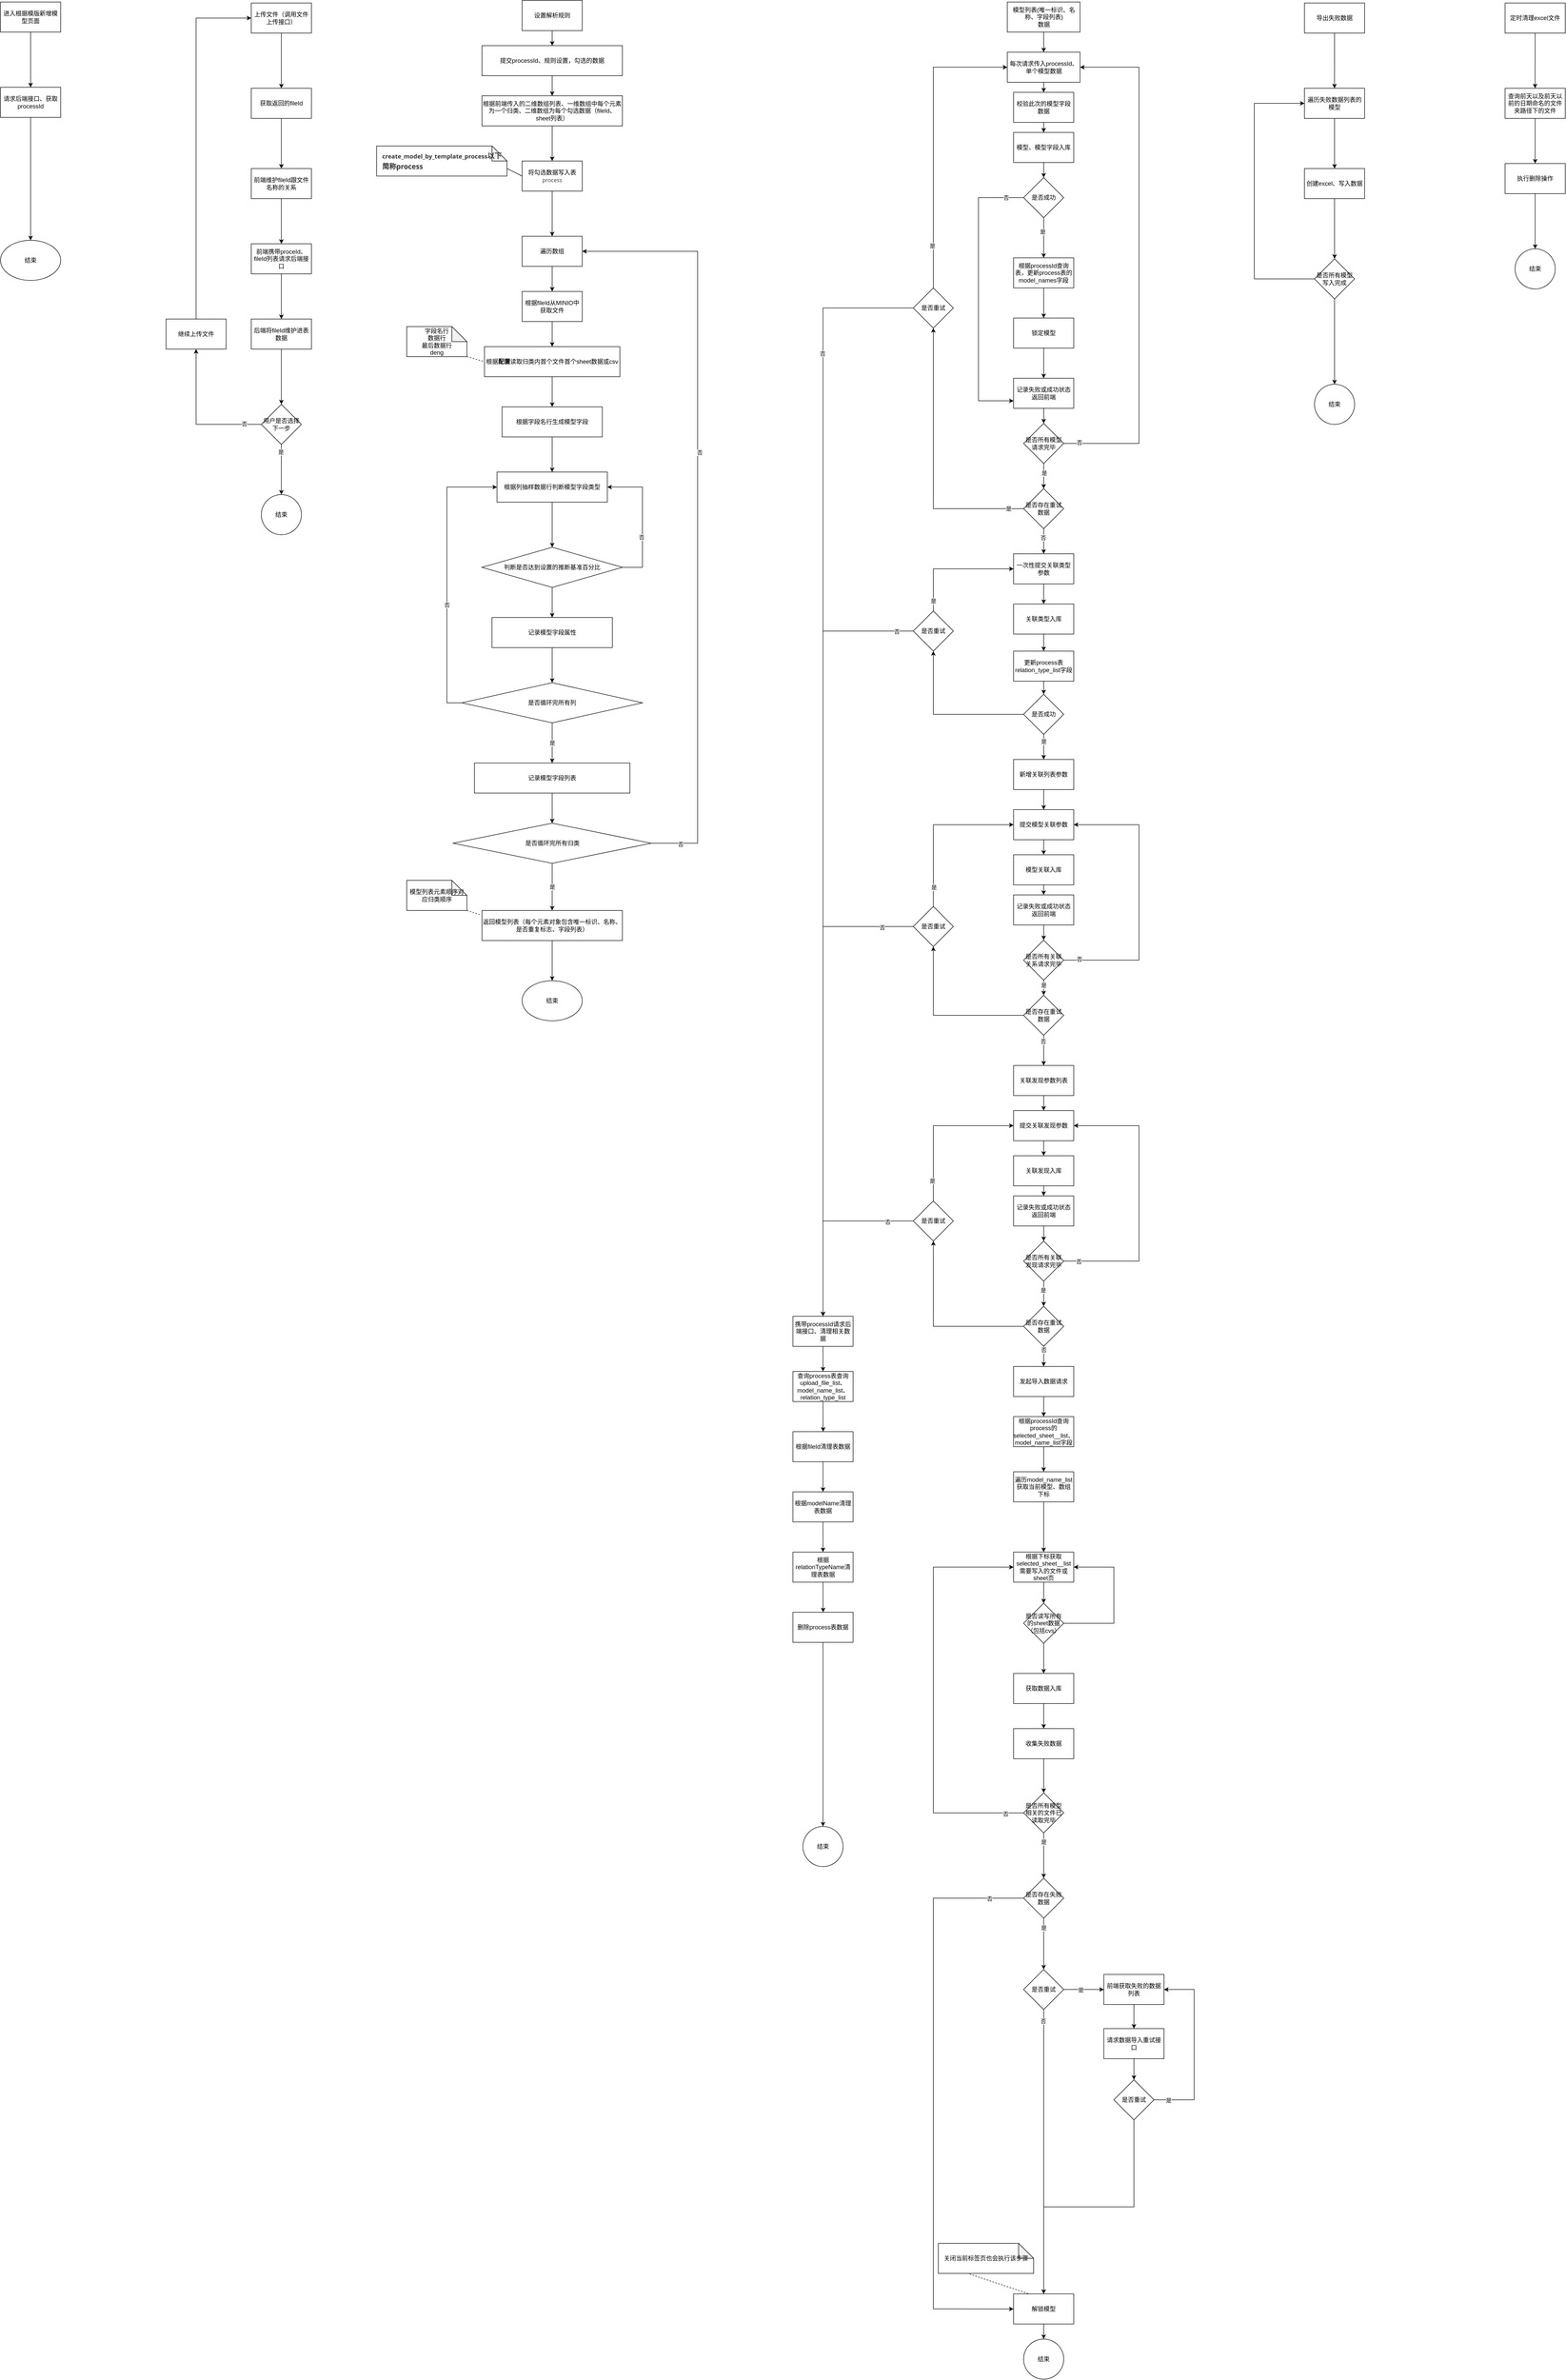 <mxfile version="21.3.8" type="github">
  <diagram name="第 1 页" id="9QaG-1Hr1qf03bQRCT07">
    <mxGraphModel dx="3880" dy="3027" grid="1" gridSize="10" guides="1" tooltips="1" connect="1" arrows="1" fold="1" page="1" pageScale="1" pageWidth="827" pageHeight="1169" math="0" shadow="0">
      <root>
        <mxCell id="0" />
        <mxCell id="1" parent="0" />
        <mxCell id="jtWd8jjBRYv03bXUQrUo-81" style="edgeStyle=orthogonalEdgeStyle;rounded=0;orthogonalLoop=1;jettySize=auto;html=1;exitX=0.5;exitY=1;exitDx=0;exitDy=0;" edge="1" parent="1" source="sBjqHFL0chYiisE3xwOb-2" target="jtWd8jjBRYv03bXUQrUo-73">
          <mxGeometry relative="1" as="geometry" />
        </mxCell>
        <mxCell id="sBjqHFL0chYiisE3xwOb-2" value="上传文件（调用文件上传接口）" style="rounded=0;whiteSpace=wrap;html=1;" parent="1" vertex="1">
          <mxGeometry x="360" y="-128" width="120" height="60" as="geometry" />
        </mxCell>
        <mxCell id="sBjqHFL0chYiisE3xwOb-14" style="edgeStyle=orthogonalEdgeStyle;rounded=0;orthogonalLoop=1;jettySize=auto;html=1;" parent="1" source="sBjqHFL0chYiisE3xwOb-15" target="sBjqHFL0chYiisE3xwOb-17" edge="1">
          <mxGeometry relative="1" as="geometry" />
        </mxCell>
        <mxCell id="sBjqHFL0chYiisE3xwOb-15" value="设置解析规则" style="rounded=0;whiteSpace=wrap;html=1;" parent="1" vertex="1">
          <mxGeometry x="900" y="-133" width="120" height="60" as="geometry" />
        </mxCell>
        <mxCell id="sBjqHFL0chYiisE3xwOb-16" style="edgeStyle=orthogonalEdgeStyle;rounded=0;orthogonalLoop=1;jettySize=auto;html=1;entryX=0.5;entryY=0;entryDx=0;entryDy=0;" parent="1" source="sBjqHFL0chYiisE3xwOb-17" target="sBjqHFL0chYiisE3xwOb-44" edge="1">
          <mxGeometry relative="1" as="geometry" />
        </mxCell>
        <mxCell id="sBjqHFL0chYiisE3xwOb-17" value="提交processId、规则设置，勾选的数据" style="rounded=0;whiteSpace=wrap;html=1;" parent="1" vertex="1">
          <mxGeometry x="820" y="-43" width="280" height="60" as="geometry" />
        </mxCell>
        <mxCell id="sBjqHFL0chYiisE3xwOb-18" style="edgeStyle=orthogonalEdgeStyle;rounded=0;orthogonalLoop=1;jettySize=auto;html=1;entryX=1;entryY=0.5;entryDx=0;entryDy=0;" parent="1" source="sBjqHFL0chYiisE3xwOb-21" target="sBjqHFL0chYiisE3xwOb-27" edge="1">
          <mxGeometry relative="1" as="geometry">
            <Array as="points">
              <mxPoint x="1140" y="997" />
              <mxPoint x="1140" y="837" />
            </Array>
          </mxGeometry>
        </mxCell>
        <mxCell id="sBjqHFL0chYiisE3xwOb-19" value="否" style="edgeLabel;html=1;align=center;verticalAlign=middle;resizable=0;points=[];" parent="sBjqHFL0chYiisE3xwOb-18" vertex="1" connectable="0">
          <mxGeometry x="-0.257" y="2" relative="1" as="geometry">
            <mxPoint as="offset" />
          </mxGeometry>
        </mxCell>
        <mxCell id="sBjqHFL0chYiisE3xwOb-20" style="edgeStyle=orthogonalEdgeStyle;rounded=0;orthogonalLoop=1;jettySize=auto;html=1;entryX=0.5;entryY=0;entryDx=0;entryDy=0;" parent="1" source="sBjqHFL0chYiisE3xwOb-21" target="sBjqHFL0chYiisE3xwOb-29" edge="1">
          <mxGeometry relative="1" as="geometry" />
        </mxCell>
        <mxCell id="sBjqHFL0chYiisE3xwOb-21" value="判断是否达到设置的推断基准百分比" style="rhombus;whiteSpace=wrap;html=1;" parent="1" vertex="1">
          <mxGeometry x="820" y="957" width="280" height="80" as="geometry" />
        </mxCell>
        <mxCell id="sBjqHFL0chYiisE3xwOb-22" style="edgeStyle=orthogonalEdgeStyle;rounded=0;orthogonalLoop=1;jettySize=auto;html=1;entryX=0.5;entryY=0;entryDx=0;entryDy=0;" parent="1" source="sBjqHFL0chYiisE3xwOb-23" target="sBjqHFL0chYiisE3xwOb-25" edge="1">
          <mxGeometry relative="1" as="geometry" />
        </mxCell>
        <mxCell id="sBjqHFL0chYiisE3xwOb-23" value="根据&lt;b&gt;配置&lt;/b&gt;读取归类内首个文件首个sheet数据或csv" style="rounded=0;whiteSpace=wrap;html=1;" parent="1" vertex="1">
          <mxGeometry x="825" y="557" width="270" height="60" as="geometry" />
        </mxCell>
        <mxCell id="sBjqHFL0chYiisE3xwOb-24" style="edgeStyle=orthogonalEdgeStyle;rounded=0;orthogonalLoop=1;jettySize=auto;html=1;entryX=0.5;entryY=0;entryDx=0;entryDy=0;" parent="1" source="sBjqHFL0chYiisE3xwOb-25" target="sBjqHFL0chYiisE3xwOb-27" edge="1">
          <mxGeometry relative="1" as="geometry" />
        </mxCell>
        <mxCell id="sBjqHFL0chYiisE3xwOb-25" value="根据字段名行生成模型字段" style="rounded=0;whiteSpace=wrap;html=1;" parent="1" vertex="1">
          <mxGeometry x="860" y="677" width="200" height="60" as="geometry" />
        </mxCell>
        <mxCell id="sBjqHFL0chYiisE3xwOb-26" style="edgeStyle=orthogonalEdgeStyle;rounded=0;orthogonalLoop=1;jettySize=auto;html=1;" parent="1" source="sBjqHFL0chYiisE3xwOb-27" target="sBjqHFL0chYiisE3xwOb-21" edge="1">
          <mxGeometry relative="1" as="geometry" />
        </mxCell>
        <mxCell id="sBjqHFL0chYiisE3xwOb-27" value="&lt;span&gt;根据列抽样数据行判断模型字段类型&lt;/span&gt;" style="rounded=0;whiteSpace=wrap;html=1;" parent="1" vertex="1">
          <mxGeometry x="850" y="807" width="220" height="60" as="geometry" />
        </mxCell>
        <mxCell id="sBjqHFL0chYiisE3xwOb-28" style="edgeStyle=orthogonalEdgeStyle;rounded=0;orthogonalLoop=1;jettySize=auto;html=1;" parent="1" source="sBjqHFL0chYiisE3xwOb-29" target="sBjqHFL0chYiisE3xwOb-33" edge="1">
          <mxGeometry relative="1" as="geometry" />
        </mxCell>
        <mxCell id="sBjqHFL0chYiisE3xwOb-29" value="记录模型字段属性" style="rounded=0;whiteSpace=wrap;html=1;" parent="1" vertex="1">
          <mxGeometry x="840" y="1097" width="240" height="60" as="geometry" />
        </mxCell>
        <mxCell id="sBjqHFL0chYiisE3xwOb-30" style="edgeStyle=orthogonalEdgeStyle;rounded=0;orthogonalLoop=1;jettySize=auto;html=1;entryX=0;entryY=0.5;entryDx=0;entryDy=0;" parent="1" source="sBjqHFL0chYiisE3xwOb-33" target="sBjqHFL0chYiisE3xwOb-27" edge="1">
          <mxGeometry relative="1" as="geometry">
            <Array as="points">
              <mxPoint x="750" y="1267" />
              <mxPoint x="750" y="837" />
            </Array>
          </mxGeometry>
        </mxCell>
        <mxCell id="sBjqHFL0chYiisE3xwOb-31" value="否" style="edgeLabel;html=1;align=center;verticalAlign=middle;resizable=0;points=[];" parent="sBjqHFL0chYiisE3xwOb-30" vertex="1" connectable="0">
          <mxGeometry x="-0.196" relative="1" as="geometry">
            <mxPoint as="offset" />
          </mxGeometry>
        </mxCell>
        <mxCell id="sBjqHFL0chYiisE3xwOb-32" value="是" style="edgeStyle=orthogonalEdgeStyle;rounded=0;orthogonalLoop=1;jettySize=auto;html=1;" parent="1" source="sBjqHFL0chYiisE3xwOb-33" target="sBjqHFL0chYiisE3xwOb-35" edge="1">
          <mxGeometry relative="1" as="geometry" />
        </mxCell>
        <mxCell id="sBjqHFL0chYiisE3xwOb-33" value="是否循环完所有列" style="rhombus;whiteSpace=wrap;html=1;" parent="1" vertex="1">
          <mxGeometry x="780" y="1227" width="360" height="80" as="geometry" />
        </mxCell>
        <mxCell id="sBjqHFL0chYiisE3xwOb-34" style="edgeStyle=orthogonalEdgeStyle;rounded=0;orthogonalLoop=1;jettySize=auto;html=1;entryX=0.5;entryY=0;entryDx=0;entryDy=0;" parent="1" source="sBjqHFL0chYiisE3xwOb-35" target="sBjqHFL0chYiisE3xwOb-39" edge="1">
          <mxGeometry relative="1" as="geometry" />
        </mxCell>
        <mxCell id="sBjqHFL0chYiisE3xwOb-35" value="记录模型字段列表" style="rounded=0;whiteSpace=wrap;html=1;" parent="1" vertex="1">
          <mxGeometry x="805" y="1387" width="310" height="60" as="geometry" />
        </mxCell>
        <mxCell id="sBjqHFL0chYiisE3xwOb-36" style="edgeStyle=orthogonalEdgeStyle;rounded=0;orthogonalLoop=1;jettySize=auto;html=1;entryX=1;entryY=0.5;entryDx=0;entryDy=0;" parent="1" source="sBjqHFL0chYiisE3xwOb-39" target="sBjqHFL0chYiisE3xwOb-46" edge="1">
          <mxGeometry relative="1" as="geometry">
            <Array as="points">
              <mxPoint x="1250" y="1547" />
              <mxPoint x="1250" y="367" />
            </Array>
          </mxGeometry>
        </mxCell>
        <mxCell id="sBjqHFL0chYiisE3xwOb-37" value="否" style="edgeLabel;html=1;align=center;verticalAlign=middle;resizable=0;points=[];" parent="sBjqHFL0chYiisE3xwOb-36" vertex="1" connectable="0">
          <mxGeometry x="0.162" y="-4" relative="1" as="geometry">
            <mxPoint y="1" as="offset" />
          </mxGeometry>
        </mxCell>
        <mxCell id="sBjqHFL0chYiisE3xwOb-160" value="否" style="edgeLabel;html=1;align=center;verticalAlign=middle;resizable=0;points=[];" parent="sBjqHFL0chYiisE3xwOb-36" vertex="1" connectable="0">
          <mxGeometry x="-0.922" y="-2" relative="1" as="geometry">
            <mxPoint as="offset" />
          </mxGeometry>
        </mxCell>
        <mxCell id="sBjqHFL0chYiisE3xwOb-38" value="是" style="edgeStyle=orthogonalEdgeStyle;rounded=0;orthogonalLoop=1;jettySize=auto;html=1;" parent="1" source="sBjqHFL0chYiisE3xwOb-39" target="sBjqHFL0chYiisE3xwOb-41" edge="1">
          <mxGeometry relative="1" as="geometry">
            <mxPoint x="960.0" y="1677" as="targetPoint" />
          </mxGeometry>
        </mxCell>
        <mxCell id="sBjqHFL0chYiisE3xwOb-39" value="是否循环完所有归类" style="rhombus;whiteSpace=wrap;html=1;" parent="1" vertex="1">
          <mxGeometry x="762.5" y="1507" width="395" height="80" as="geometry" />
        </mxCell>
        <mxCell id="sBjqHFL0chYiisE3xwOb-40" style="edgeStyle=orthogonalEdgeStyle;rounded=0;orthogonalLoop=1;jettySize=auto;html=1;entryX=0.5;entryY=0;entryDx=0;entryDy=0;" parent="1" source="sBjqHFL0chYiisE3xwOb-41" target="sBjqHFL0chYiisE3xwOb-42" edge="1">
          <mxGeometry relative="1" as="geometry" />
        </mxCell>
        <mxCell id="sBjqHFL0chYiisE3xwOb-41" value="返回模型列表（每个元素对象包含唯一标识、名称、是否重复标志、字段列表）" style="rounded=0;whiteSpace=wrap;html=1;" parent="1" vertex="1">
          <mxGeometry x="820" y="1681" width="280" height="60" as="geometry" />
        </mxCell>
        <mxCell id="sBjqHFL0chYiisE3xwOb-42" value="结束" style="ellipse;whiteSpace=wrap;html=1;" parent="1" vertex="1">
          <mxGeometry x="900" y="1821" width="120" height="80" as="geometry" />
        </mxCell>
        <mxCell id="sBjqHFL0chYiisE3xwOb-43" style="edgeStyle=orthogonalEdgeStyle;rounded=0;orthogonalLoop=1;jettySize=auto;html=1;" parent="1" source="sBjqHFL0chYiisE3xwOb-44" target="jtWd8jjBRYv03bXUQrUo-110" edge="1">
          <mxGeometry relative="1" as="geometry">
            <mxPoint x="960" y="337" as="targetPoint" />
          </mxGeometry>
        </mxCell>
        <mxCell id="sBjqHFL0chYiisE3xwOb-44" value="根据前端传入的二维数组列表、一维数组中每个元素为一个归类、二维数组为每个勾选数据（fileId、sheet列表）" style="rounded=0;whiteSpace=wrap;html=1;" parent="1" vertex="1">
          <mxGeometry x="820" y="57" width="280" height="60" as="geometry" />
        </mxCell>
        <mxCell id="sBjqHFL0chYiisE3xwOb-45" style="edgeStyle=orthogonalEdgeStyle;rounded=0;orthogonalLoop=1;jettySize=auto;html=1;" parent="1" source="sBjqHFL0chYiisE3xwOb-46" target="jtWd8jjBRYv03bXUQrUo-78" edge="1">
          <mxGeometry relative="1" as="geometry" />
        </mxCell>
        <mxCell id="sBjqHFL0chYiisE3xwOb-46" value="遍历数组" style="rounded=0;whiteSpace=wrap;html=1;" parent="1" vertex="1">
          <mxGeometry x="900" y="337" width="120" height="60" as="geometry" />
        </mxCell>
        <mxCell id="sBjqHFL0chYiisE3xwOb-47" style="edgeStyle=orthogonalEdgeStyle;rounded=0;orthogonalLoop=1;jettySize=auto;html=1;exitX=0.5;exitY=1;exitDx=0;exitDy=0;" parent="1" source="sBjqHFL0chYiisE3xwOb-48" target="sBjqHFL0chYiisE3xwOb-60" edge="1">
          <mxGeometry relative="1" as="geometry">
            <mxPoint x="1939.882" y="90" as="targetPoint" />
          </mxGeometry>
        </mxCell>
        <mxCell id="sBjqHFL0chYiisE3xwOb-48" value="每次请求传入processId、单个模型数据" style="rounded=0;whiteSpace=wrap;html=1;" parent="1" vertex="1">
          <mxGeometry x="1867.5" y="-30" width="145" height="60" as="geometry" />
        </mxCell>
        <mxCell id="sBjqHFL0chYiisE3xwOb-53" style="rounded=0;orthogonalLoop=1;jettySize=auto;html=1;exitX=1;exitY=1;exitDx=0;exitDy=0;exitPerimeter=0;entryX=0;entryY=0.5;entryDx=0;entryDy=0;endArrow=none;endFill=0;dashed=1;" parent="1" source="sBjqHFL0chYiisE3xwOb-54" target="sBjqHFL0chYiisE3xwOb-23" edge="1">
          <mxGeometry relative="1" as="geometry" />
        </mxCell>
        <mxCell id="sBjqHFL0chYiisE3xwOb-54" value="字段名行&lt;br&gt;数据行&lt;br&gt;最后数据行&lt;br&gt;deng" style="shape=note;whiteSpace=wrap;html=1;backgroundOutline=1;darkOpacity=0.05;" parent="1" vertex="1">
          <mxGeometry x="670" y="517" width="120" height="60" as="geometry" />
        </mxCell>
        <mxCell id="sBjqHFL0chYiisE3xwOb-59" style="edgeStyle=orthogonalEdgeStyle;rounded=0;orthogonalLoop=1;jettySize=auto;html=1;exitX=0.5;exitY=1;exitDx=0;exitDy=0;" parent="1" source="sBjqHFL0chYiisE3xwOb-60" target="sBjqHFL0chYiisE3xwOb-85" edge="1">
          <mxGeometry relative="1" as="geometry" />
        </mxCell>
        <mxCell id="sBjqHFL0chYiisE3xwOb-60" value="校验此次的模型字段数据" style="rounded=0;whiteSpace=wrap;html=1;" parent="1" vertex="1">
          <mxGeometry x="1880" y="50" width="120" height="60" as="geometry" />
        </mxCell>
        <mxCell id="sBjqHFL0chYiisE3xwOb-175" style="edgeStyle=orthogonalEdgeStyle;rounded=0;orthogonalLoop=1;jettySize=auto;html=1;exitX=0.5;exitY=1;exitDx=0;exitDy=0;entryX=0.5;entryY=0;entryDx=0;entryDy=0;" parent="1" source="sBjqHFL0chYiisE3xwOb-62" target="sBjqHFL0chYiisE3xwOb-128" edge="1">
          <mxGeometry relative="1" as="geometry" />
        </mxCell>
        <mxCell id="sBjqHFL0chYiisE3xwOb-62" value="记录失败或成功状态返回前端" style="rounded=0;whiteSpace=wrap;html=1;" parent="1" vertex="1">
          <mxGeometry x="1880" y="620" width="120" height="60" as="geometry" />
        </mxCell>
        <mxCell id="sBjqHFL0chYiisE3xwOb-68" style="edgeStyle=orthogonalEdgeStyle;rounded=0;orthogonalLoop=1;jettySize=auto;html=1;exitX=0.5;exitY=1;exitDx=0;exitDy=0;entryX=0.5;entryY=0;entryDx=0;entryDy=0;" parent="1" source="sBjqHFL0chYiisE3xwOb-69" target="sBjqHFL0chYiisE3xwOb-73" edge="1">
          <mxGeometry relative="1" as="geometry">
            <mxPoint x="1940" y="1470" as="targetPoint" />
          </mxGeometry>
        </mxCell>
        <mxCell id="sBjqHFL0chYiisE3xwOb-69" value="提交模型关联参数" style="rounded=0;whiteSpace=wrap;html=1;" parent="1" vertex="1">
          <mxGeometry x="1880" y="1480" width="120" height="60" as="geometry" />
        </mxCell>
        <mxCell id="sBjqHFL0chYiisE3xwOb-72" style="edgeStyle=orthogonalEdgeStyle;rounded=0;orthogonalLoop=1;jettySize=auto;html=1;exitX=0.5;exitY=1;exitDx=0;exitDy=0;entryX=0.5;entryY=0;entryDx=0;entryDy=0;" parent="1" source="sBjqHFL0chYiisE3xwOb-73" target="sBjqHFL0chYiisE3xwOb-75" edge="1">
          <mxGeometry relative="1" as="geometry" />
        </mxCell>
        <mxCell id="sBjqHFL0chYiisE3xwOb-73" value="模型关联入库" style="rounded=0;whiteSpace=wrap;html=1;" parent="1" vertex="1">
          <mxGeometry x="1880" y="1570" width="120" height="60" as="geometry" />
        </mxCell>
        <mxCell id="sBjqHFL0chYiisE3xwOb-178" style="edgeStyle=orthogonalEdgeStyle;rounded=0;orthogonalLoop=1;jettySize=auto;html=1;exitX=0.5;exitY=1;exitDx=0;exitDy=0;entryX=0.5;entryY=0;entryDx=0;entryDy=0;" parent="1" source="sBjqHFL0chYiisE3xwOb-75" target="sBjqHFL0chYiisE3xwOb-142" edge="1">
          <mxGeometry relative="1" as="geometry" />
        </mxCell>
        <mxCell id="sBjqHFL0chYiisE3xwOb-75" value="记录失败或成功状态返回前端" style="rounded=0;whiteSpace=wrap;html=1;" parent="1" vertex="1">
          <mxGeometry x="1880" y="1650" width="120" height="60" as="geometry" />
        </mxCell>
        <mxCell id="sBjqHFL0chYiisE3xwOb-76" style="edgeStyle=orthogonalEdgeStyle;rounded=0;orthogonalLoop=1;jettySize=auto;html=1;exitX=0.5;exitY=0;exitDx=0;exitDy=0;entryX=0;entryY=0.5;entryDx=0;entryDy=0;" parent="1" source="sBjqHFL0chYiisE3xwOb-78" target="sBjqHFL0chYiisE3xwOb-48" edge="1">
          <mxGeometry relative="1" as="geometry" />
        </mxCell>
        <mxCell id="sBjqHFL0chYiisE3xwOb-77" value="是" style="edgeLabel;html=1;align=center;verticalAlign=middle;resizable=0;points=[];" parent="sBjqHFL0chYiisE3xwOb-76" vertex="1" connectable="0">
          <mxGeometry x="-0.712" y="2" relative="1" as="geometry">
            <mxPoint as="offset" />
          </mxGeometry>
        </mxCell>
        <mxCell id="sBjqHFL0chYiisE3xwOb-78" value="是否重试" style="rhombus;whiteSpace=wrap;html=1;" parent="1" vertex="1">
          <mxGeometry x="1680" y="440" width="80" height="80" as="geometry" />
        </mxCell>
        <mxCell id="sBjqHFL0chYiisE3xwOb-79" value="结束" style="ellipse;whiteSpace=wrap;html=1;aspect=fixed;" parent="1" vertex="1">
          <mxGeometry x="1460" y="3507" width="80" height="80" as="geometry" />
        </mxCell>
        <mxCell id="sBjqHFL0chYiisE3xwOb-80" value="" style="edgeStyle=orthogonalEdgeStyle;rounded=0;orthogonalLoop=1;jettySize=auto;html=1;exitX=0;exitY=0.5;exitDx=0;exitDy=0;entryX=0.5;entryY=0;entryDx=0;entryDy=0;" parent="1" source="sBjqHFL0chYiisE3xwOb-78" target="sBjqHFL0chYiisE3xwOb-83" edge="1">
          <mxGeometry relative="1" as="geometry">
            <mxPoint x="1520" y="1000" as="targetPoint" />
            <mxPoint x="1630" y="380" as="sourcePoint" />
          </mxGeometry>
        </mxCell>
        <mxCell id="sBjqHFL0chYiisE3xwOb-81" value="否" style="edgeLabel;html=1;align=center;verticalAlign=middle;resizable=0;points=[];" parent="sBjqHFL0chYiisE3xwOb-80" vertex="1" connectable="0">
          <mxGeometry x="-0.753" y="-1" relative="1" as="geometry">
            <mxPoint as="offset" />
          </mxGeometry>
        </mxCell>
        <mxCell id="jtWd8jjBRYv03bXUQrUo-144" style="edgeStyle=orthogonalEdgeStyle;rounded=0;orthogonalLoop=1;jettySize=auto;html=1;exitX=0.5;exitY=1;exitDx=0;exitDy=0;entryX=0.5;entryY=0;entryDx=0;entryDy=0;" edge="1" parent="1" source="sBjqHFL0chYiisE3xwOb-83" target="jtWd8jjBRYv03bXUQrUo-143">
          <mxGeometry relative="1" as="geometry" />
        </mxCell>
        <mxCell id="sBjqHFL0chYiisE3xwOb-83" value="携带processId请求后端接口、清理相关数据" style="rounded=0;whiteSpace=wrap;html=1;" parent="1" vertex="1">
          <mxGeometry x="1440" y="2490" width="120" height="60" as="geometry" />
        </mxCell>
        <mxCell id="sBjqHFL0chYiisE3xwOb-84" style="edgeStyle=orthogonalEdgeStyle;rounded=0;orthogonalLoop=1;jettySize=auto;html=1;exitX=0.5;exitY=1;exitDx=0;exitDy=0;entryX=0.5;entryY=0;entryDx=0;entryDy=0;" parent="1" source="sBjqHFL0chYiisE3xwOb-85" target="jtWd8jjBRYv03bXUQrUo-115" edge="1">
          <mxGeometry relative="1" as="geometry" />
        </mxCell>
        <mxCell id="sBjqHFL0chYiisE3xwOb-85" value="模型、模型字段入库" style="rounded=0;whiteSpace=wrap;html=1;" parent="1" vertex="1">
          <mxGeometry x="1880" y="130" width="120" height="60" as="geometry" />
        </mxCell>
        <mxCell id="sBjqHFL0chYiisE3xwOb-93" style="edgeStyle=orthogonalEdgeStyle;rounded=0;orthogonalLoop=1;jettySize=auto;html=1;exitX=0.5;exitY=1;exitDx=0;exitDy=0;" parent="1" source="sBjqHFL0chYiisE3xwOb-94" target="sBjqHFL0chYiisE3xwOb-96" edge="1">
          <mxGeometry relative="1" as="geometry" />
        </mxCell>
        <mxCell id="sBjqHFL0chYiisE3xwOb-94" value="关联发现入库" style="rounded=0;whiteSpace=wrap;html=1;" parent="1" vertex="1">
          <mxGeometry x="1880" y="2170" width="120" height="60" as="geometry" />
        </mxCell>
        <mxCell id="sBjqHFL0chYiisE3xwOb-95" style="edgeStyle=orthogonalEdgeStyle;rounded=0;orthogonalLoop=1;jettySize=auto;html=1;exitX=0.5;exitY=1;exitDx=0;exitDy=0;entryX=0;entryY=0.5;entryDx=0;entryDy=0;" parent="1" source="sBjqHFL0chYiisE3xwOb-96" target="sBjqHFL0chYiisE3xwOb-170" edge="1">
          <mxGeometry relative="1" as="geometry">
            <mxPoint x="1940" y="2350" as="targetPoint" />
          </mxGeometry>
        </mxCell>
        <mxCell id="sBjqHFL0chYiisE3xwOb-96" value="记录失败或成功状态返回前端" style="rounded=0;whiteSpace=wrap;html=1;" parent="1" vertex="1">
          <mxGeometry x="1880" y="2250" width="120" height="60" as="geometry" />
        </mxCell>
        <mxCell id="sBjqHFL0chYiisE3xwOb-191" style="edgeStyle=orthogonalEdgeStyle;rounded=0;orthogonalLoop=1;jettySize=auto;html=1;exitX=0.5;exitY=1;exitDx=0;exitDy=0;" parent="1" source="sBjqHFL0chYiisE3xwOb-101" target="sBjqHFL0chYiisE3xwOb-106" edge="1">
          <mxGeometry relative="1" as="geometry" />
        </mxCell>
        <mxCell id="sBjqHFL0chYiisE3xwOb-101" value="根据下标获取selected_sheet__list&lt;br&gt;需要写入的文件或sheet页" style="rounded=0;whiteSpace=wrap;html=1;" parent="1" vertex="1">
          <mxGeometry x="1880" y="2960" width="120" height="60" as="geometry" />
        </mxCell>
        <mxCell id="sBjqHFL0chYiisE3xwOb-105" style="edgeStyle=orthogonalEdgeStyle;rounded=0;orthogonalLoop=1;jettySize=auto;html=1;exitX=0.5;exitY=1;exitDx=0;exitDy=0;" parent="1" source="sBjqHFL0chYiisE3xwOb-106" target="CkRsKKvwmTfbsYfrMcPm-8" edge="1">
          <mxGeometry relative="1" as="geometry">
            <mxPoint x="1950" y="3262" as="targetPoint" />
          </mxGeometry>
        </mxCell>
        <mxCell id="sBjqHFL0chYiisE3xwOb-192" style="edgeStyle=orthogonalEdgeStyle;rounded=0;orthogonalLoop=1;jettySize=auto;html=1;exitX=1;exitY=0.5;exitDx=0;exitDy=0;entryX=1;entryY=0.5;entryDx=0;entryDy=0;" parent="1" source="sBjqHFL0chYiisE3xwOb-106" target="sBjqHFL0chYiisE3xwOb-101" edge="1">
          <mxGeometry relative="1" as="geometry">
            <Array as="points">
              <mxPoint x="2080" y="3102" />
              <mxPoint x="2080" y="2990" />
            </Array>
          </mxGeometry>
        </mxCell>
        <mxCell id="sBjqHFL0chYiisE3xwOb-106" value="是否读写所有的sheet数据（包括cvs）" style="rhombus;whiteSpace=wrap;html=1;" parent="1" vertex="1">
          <mxGeometry x="1900" y="3062" width="80" height="80" as="geometry" />
        </mxCell>
        <mxCell id="sBjqHFL0chYiisE3xwOb-107" style="edgeStyle=orthogonalEdgeStyle;rounded=0;orthogonalLoop=1;jettySize=auto;html=1;exitX=0.5;exitY=1;exitDx=0;exitDy=0;" parent="1" source="sBjqHFL0chYiisE3xwOb-108" target="jtWd8jjBRYv03bXUQrUo-164" edge="1">
          <mxGeometry relative="1" as="geometry">
            <mxPoint x="1940" y="3462" as="targetPoint" />
          </mxGeometry>
        </mxCell>
        <mxCell id="sBjqHFL0chYiisE3xwOb-108" value="收集失败数据" style="rounded=0;whiteSpace=wrap;html=1;" parent="1" vertex="1">
          <mxGeometry x="1880" y="3312" width="120" height="60" as="geometry" />
        </mxCell>
        <mxCell id="sBjqHFL0chYiisE3xwOb-109" value="结束" style="ellipse;whiteSpace=wrap;html=1;aspect=fixed;" parent="1" vertex="1">
          <mxGeometry x="1900" y="4528.83" width="80" height="80" as="geometry" />
        </mxCell>
        <mxCell id="sBjqHFL0chYiisE3xwOb-110" style="edgeStyle=orthogonalEdgeStyle;rounded=0;orthogonalLoop=1;jettySize=auto;html=1;exitX=0.5;exitY=1;exitDx=0;exitDy=0;" parent="1" source="sBjqHFL0chYiisE3xwOb-111" edge="1">
          <mxGeometry relative="1" as="geometry">
            <mxPoint x="2919.882" y="42" as="targetPoint" />
          </mxGeometry>
        </mxCell>
        <mxCell id="sBjqHFL0chYiisE3xwOb-111" value="定时清理excel文件" style="rounded=0;whiteSpace=wrap;html=1;" parent="1" vertex="1">
          <mxGeometry x="2860" y="-128" width="120" height="60" as="geometry" />
        </mxCell>
        <mxCell id="sBjqHFL0chYiisE3xwOb-112" style="edgeStyle=orthogonalEdgeStyle;rounded=0;orthogonalLoop=1;jettySize=auto;html=1;" parent="1" source="sBjqHFL0chYiisE3xwOb-113" target="sBjqHFL0chYiisE3xwOb-115" edge="1">
          <mxGeometry relative="1" as="geometry" />
        </mxCell>
        <mxCell id="sBjqHFL0chYiisE3xwOb-113" value="查询前天以及前天以前的日期命名的文件夹路径下的文件" style="rounded=0;whiteSpace=wrap;html=1;" parent="1" vertex="1">
          <mxGeometry x="2860" y="42" width="120" height="60" as="geometry" />
        </mxCell>
        <mxCell id="sBjqHFL0chYiisE3xwOb-114" style="edgeStyle=orthogonalEdgeStyle;rounded=0;orthogonalLoop=1;jettySize=auto;html=1;exitX=0.5;exitY=1;exitDx=0;exitDy=0;" parent="1" source="sBjqHFL0chYiisE3xwOb-115" target="sBjqHFL0chYiisE3xwOb-116" edge="1">
          <mxGeometry relative="1" as="geometry" />
        </mxCell>
        <mxCell id="sBjqHFL0chYiisE3xwOb-115" value="执行删除操作" style="rounded=0;whiteSpace=wrap;html=1;" parent="1" vertex="1">
          <mxGeometry x="2860" y="192" width="120" height="60" as="geometry" />
        </mxCell>
        <mxCell id="sBjqHFL0chYiisE3xwOb-116" value="结束" style="ellipse;whiteSpace=wrap;html=1;aspect=fixed;" parent="1" vertex="1">
          <mxGeometry x="2880" y="362" width="80" height="80" as="geometry" />
        </mxCell>
        <mxCell id="sBjqHFL0chYiisE3xwOb-121" style="edgeStyle=orthogonalEdgeStyle;rounded=0;orthogonalLoop=1;jettySize=auto;html=1;exitX=0.5;exitY=1;exitDx=0;exitDy=0;entryX=0.5;entryY=0;entryDx=0;entryDy=0;" parent="1" source="sBjqHFL0chYiisE3xwOb-120" target="sBjqHFL0chYiisE3xwOb-48" edge="1">
          <mxGeometry relative="1" as="geometry" />
        </mxCell>
        <mxCell id="sBjqHFL0chYiisE3xwOb-120" value="模型列表(唯一标识、名称、字段列表)&lt;br&gt;数据" style="rounded=0;whiteSpace=wrap;html=1;" parent="1" vertex="1">
          <mxGeometry x="1867.5" y="-130" width="145" height="60" as="geometry" />
        </mxCell>
        <mxCell id="sBjqHFL0chYiisE3xwOb-162" style="edgeStyle=orthogonalEdgeStyle;rounded=0;orthogonalLoop=1;jettySize=auto;html=1;exitX=0.5;exitY=1;exitDx=0;exitDy=0;entryX=0.5;entryY=0;entryDx=0;entryDy=0;" parent="1" source="sBjqHFL0chYiisE3xwOb-128" target="sBjqHFL0chYiisE3xwOb-161" edge="1">
          <mxGeometry relative="1" as="geometry" />
        </mxCell>
        <mxCell id="sBjqHFL0chYiisE3xwOb-169" value="是" style="edgeLabel;html=1;align=center;verticalAlign=middle;resizable=0;points=[];" parent="sBjqHFL0chYiisE3xwOb-162" vertex="1" connectable="0">
          <mxGeometry x="-0.242" y="1" relative="1" as="geometry">
            <mxPoint as="offset" />
          </mxGeometry>
        </mxCell>
        <mxCell id="sBjqHFL0chYiisE3xwOb-174" style="edgeStyle=orthogonalEdgeStyle;rounded=0;orthogonalLoop=1;jettySize=auto;html=1;exitX=1;exitY=0.5;exitDx=0;exitDy=0;entryX=1;entryY=0.5;entryDx=0;entryDy=0;" parent="1" source="sBjqHFL0chYiisE3xwOb-128" target="sBjqHFL0chYiisE3xwOb-48" edge="1">
          <mxGeometry relative="1" as="geometry">
            <Array as="points">
              <mxPoint x="2130" y="750" />
              <mxPoint x="2130" />
            </Array>
          </mxGeometry>
        </mxCell>
        <mxCell id="sBjqHFL0chYiisE3xwOb-176" value="否" style="edgeLabel;html=1;align=center;verticalAlign=middle;resizable=0;points=[];" parent="sBjqHFL0chYiisE3xwOb-174" vertex="1" connectable="0">
          <mxGeometry x="-0.94" y="2" relative="1" as="geometry">
            <mxPoint as="offset" />
          </mxGeometry>
        </mxCell>
        <mxCell id="sBjqHFL0chYiisE3xwOb-128" value="是否所有模型请求完毕" style="rhombus;whiteSpace=wrap;html=1;" parent="1" vertex="1">
          <mxGeometry x="1900" y="710" width="80" height="80" as="geometry" />
        </mxCell>
        <mxCell id="sBjqHFL0chYiisE3xwOb-148" style="edgeStyle=orthogonalEdgeStyle;rounded=0;orthogonalLoop=1;jettySize=auto;html=1;exitX=0.5;exitY=1;exitDx=0;exitDy=0;" parent="1" source="jtWd8jjBRYv03bXUQrUo-99" target="sBjqHFL0chYiisE3xwOb-94" edge="1">
          <mxGeometry relative="1" as="geometry">
            <mxPoint x="1940" y="2140" as="sourcePoint" />
          </mxGeometry>
        </mxCell>
        <mxCell id="sBjqHFL0chYiisE3xwOb-141" style="edgeStyle=orthogonalEdgeStyle;rounded=0;orthogonalLoop=1;jettySize=auto;html=1;exitX=0.5;exitY=1;exitDx=0;exitDy=0;entryX=0.5;entryY=0;entryDx=0;entryDy=0;" parent="1" source="sBjqHFL0chYiisE3xwOb-137" target="sBjqHFL0chYiisE3xwOb-69" edge="1">
          <mxGeometry relative="1" as="geometry" />
        </mxCell>
        <mxCell id="sBjqHFL0chYiisE3xwOb-137" value="新增关联列表参数" style="rounded=0;whiteSpace=wrap;html=1;" parent="1" vertex="1">
          <mxGeometry x="1880" y="1380" width="120" height="60" as="geometry" />
        </mxCell>
        <mxCell id="sBjqHFL0chYiisE3xwOb-179" style="edgeStyle=orthogonalEdgeStyle;rounded=0;orthogonalLoop=1;jettySize=auto;html=1;exitX=1;exitY=0.5;exitDx=0;exitDy=0;entryX=1;entryY=0.5;entryDx=0;entryDy=0;" parent="1" source="sBjqHFL0chYiisE3xwOb-142" target="sBjqHFL0chYiisE3xwOb-69" edge="1">
          <mxGeometry relative="1" as="geometry">
            <Array as="points">
              <mxPoint x="2130" y="1780" />
              <mxPoint x="2130" y="1510" />
            </Array>
          </mxGeometry>
        </mxCell>
        <mxCell id="sBjqHFL0chYiisE3xwOb-196" value="否" style="edgeLabel;html=1;align=center;verticalAlign=middle;resizable=0;points=[];" parent="sBjqHFL0chYiisE3xwOb-179" vertex="1" connectable="0">
          <mxGeometry x="-0.888" y="2" relative="1" as="geometry">
            <mxPoint as="offset" />
          </mxGeometry>
        </mxCell>
        <mxCell id="sBjqHFL0chYiisE3xwOb-181" style="edgeStyle=orthogonalEdgeStyle;rounded=0;orthogonalLoop=1;jettySize=auto;html=1;exitX=0.5;exitY=1;exitDx=0;exitDy=0;entryX=0.5;entryY=0;entryDx=0;entryDy=0;" parent="1" source="sBjqHFL0chYiisE3xwOb-142" target="sBjqHFL0chYiisE3xwOb-180" edge="1">
          <mxGeometry relative="1" as="geometry" />
        </mxCell>
        <mxCell id="sBjqHFL0chYiisE3xwOb-197" value="是" style="edgeLabel;html=1;align=center;verticalAlign=middle;resizable=0;points=[];" parent="sBjqHFL0chYiisE3xwOb-181" vertex="1" connectable="0">
          <mxGeometry x="-0.34" relative="1" as="geometry">
            <mxPoint as="offset" />
          </mxGeometry>
        </mxCell>
        <mxCell id="sBjqHFL0chYiisE3xwOb-142" value="是否所有关联关系请求完毕" style="rhombus;whiteSpace=wrap;html=1;" parent="1" vertex="1">
          <mxGeometry x="1900" y="1740" width="80" height="80" as="geometry" />
        </mxCell>
        <mxCell id="sBjqHFL0chYiisE3xwOb-151" style="edgeStyle=orthogonalEdgeStyle;rounded=0;orthogonalLoop=1;jettySize=auto;html=1;exitX=0.5;exitY=1;exitDx=0;exitDy=0;" parent="1" source="sBjqHFL0chYiisE3xwOb-149" target="jtWd8jjBRYv03bXUQrUo-99" edge="1">
          <mxGeometry relative="1" as="geometry">
            <mxPoint x="1940" y="2080" as="targetPoint" />
          </mxGeometry>
        </mxCell>
        <mxCell id="sBjqHFL0chYiisE3xwOb-149" value="关联发现参数列表" style="rounded=0;whiteSpace=wrap;html=1;" parent="1" vertex="1">
          <mxGeometry x="1880" y="1990" width="120" height="60" as="geometry" />
        </mxCell>
        <mxCell id="sBjqHFL0chYiisE3xwOb-154" style="edgeStyle=orthogonalEdgeStyle;rounded=0;orthogonalLoop=1;jettySize=auto;html=1;exitX=0.5;exitY=1;exitDx=0;exitDy=0;" parent="1" source="sBjqHFL0chYiisE3xwOb-153" target="sBjqHFL0chYiisE3xwOb-62" edge="1">
          <mxGeometry relative="1" as="geometry" />
        </mxCell>
        <mxCell id="sBjqHFL0chYiisE3xwOb-153" value="锁定模型" style="rounded=0;whiteSpace=wrap;html=1;" parent="1" vertex="1">
          <mxGeometry x="1880" y="500" width="120" height="60" as="geometry" />
        </mxCell>
        <mxCell id="sBjqHFL0chYiisE3xwOb-163" style="edgeStyle=orthogonalEdgeStyle;rounded=0;orthogonalLoop=1;jettySize=auto;html=1;exitX=0.5;exitY=1;exitDx=0;exitDy=0;" parent="1" source="sBjqHFL0chYiisE3xwOb-161" target="jtWd8jjBRYv03bXUQrUo-100" edge="1">
          <mxGeometry relative="1" as="geometry" />
        </mxCell>
        <mxCell id="sBjqHFL0chYiisE3xwOb-164" value="否" style="edgeLabel;html=1;align=center;verticalAlign=middle;resizable=0;points=[];" parent="sBjqHFL0chYiisE3xwOb-163" vertex="1" connectable="0">
          <mxGeometry x="-0.282" y="-1" relative="1" as="geometry">
            <mxPoint as="offset" />
          </mxGeometry>
        </mxCell>
        <mxCell id="sBjqHFL0chYiisE3xwOb-165" style="edgeStyle=orthogonalEdgeStyle;rounded=0;orthogonalLoop=1;jettySize=auto;html=1;exitX=0;exitY=0.5;exitDx=0;exitDy=0;entryX=0.5;entryY=1;entryDx=0;entryDy=0;" parent="1" source="sBjqHFL0chYiisE3xwOb-161" target="sBjqHFL0chYiisE3xwOb-78" edge="1">
          <mxGeometry relative="1" as="geometry" />
        </mxCell>
        <mxCell id="sBjqHFL0chYiisE3xwOb-168" value="是" style="edgeLabel;html=1;align=center;verticalAlign=middle;resizable=0;points=[];" parent="sBjqHFL0chYiisE3xwOb-165" vertex="1" connectable="0">
          <mxGeometry x="-0.888" relative="1" as="geometry">
            <mxPoint as="offset" />
          </mxGeometry>
        </mxCell>
        <mxCell id="sBjqHFL0chYiisE3xwOb-161" value="是否存在重试数据" style="rhombus;whiteSpace=wrap;html=1;" parent="1" vertex="1">
          <mxGeometry x="1900" y="840" width="80" height="80" as="geometry" />
        </mxCell>
        <mxCell id="sBjqHFL0chYiisE3xwOb-187" style="edgeStyle=orthogonalEdgeStyle;rounded=0;orthogonalLoop=1;jettySize=auto;html=1;exitX=1;exitY=0.5;exitDx=0;exitDy=0;" parent="1" source="sBjqHFL0chYiisE3xwOb-170" target="sBjqHFL0chYiisE3xwOb-186" edge="1">
          <mxGeometry relative="1" as="geometry" />
        </mxCell>
        <mxCell id="sBjqHFL0chYiisE3xwOb-202" value="是" style="edgeLabel;html=1;align=center;verticalAlign=middle;resizable=0;points=[];" parent="sBjqHFL0chYiisE3xwOb-187" vertex="1" connectable="0">
          <mxGeometry x="-0.289" y="-1" relative="1" as="geometry">
            <mxPoint as="offset" />
          </mxGeometry>
        </mxCell>
        <mxCell id="sBjqHFL0chYiisE3xwOb-188" style="edgeStyle=orthogonalEdgeStyle;rounded=0;orthogonalLoop=1;jettySize=auto;html=1;exitX=0.5;exitY=0;exitDx=0;exitDy=0;entryX=1;entryY=0.5;entryDx=0;entryDy=0;" parent="1" source="sBjqHFL0chYiisE3xwOb-170" target="jtWd8jjBRYv03bXUQrUo-99" edge="1">
          <mxGeometry relative="1" as="geometry">
            <Array as="points">
              <mxPoint x="2130" y="2380" />
              <mxPoint x="2130" y="2110" />
            </Array>
            <mxPoint x="2000" y="2110" as="targetPoint" />
          </mxGeometry>
        </mxCell>
        <mxCell id="sBjqHFL0chYiisE3xwOb-203" value="否" style="edgeLabel;html=1;align=center;verticalAlign=middle;resizable=0;points=[];" parent="sBjqHFL0chYiisE3xwOb-188" vertex="1" connectable="0">
          <mxGeometry x="-0.891" y="-1" relative="1" as="geometry">
            <mxPoint as="offset" />
          </mxGeometry>
        </mxCell>
        <mxCell id="sBjqHFL0chYiisE3xwOb-170" value="是否所有关联发现请求完毕" style="rhombus;whiteSpace=wrap;html=1;direction=south;" parent="1" vertex="1">
          <mxGeometry x="1900" y="2340" width="80" height="80" as="geometry" />
        </mxCell>
        <mxCell id="sBjqHFL0chYiisE3xwOb-184" style="edgeStyle=orthogonalEdgeStyle;rounded=0;orthogonalLoop=1;jettySize=auto;html=1;exitX=0.5;exitY=1;exitDx=0;exitDy=0;" parent="1" source="sBjqHFL0chYiisE3xwOb-180" target="sBjqHFL0chYiisE3xwOb-149" edge="1">
          <mxGeometry relative="1" as="geometry" />
        </mxCell>
        <mxCell id="sBjqHFL0chYiisE3xwOb-198" value="否" style="edgeLabel;html=1;align=center;verticalAlign=middle;resizable=0;points=[];" parent="sBjqHFL0chYiisE3xwOb-184" vertex="1" connectable="0">
          <mxGeometry x="-0.621" y="-1" relative="1" as="geometry">
            <mxPoint as="offset" />
          </mxGeometry>
        </mxCell>
        <mxCell id="jtWd8jjBRYv03bXUQrUo-132" style="edgeStyle=orthogonalEdgeStyle;rounded=0;orthogonalLoop=1;jettySize=auto;html=1;exitX=0;exitY=0.5;exitDx=0;exitDy=0;entryX=0.5;entryY=1;entryDx=0;entryDy=0;" edge="1" parent="1" source="sBjqHFL0chYiisE3xwOb-180" target="jtWd8jjBRYv03bXUQrUo-131">
          <mxGeometry relative="1" as="geometry" />
        </mxCell>
        <mxCell id="sBjqHFL0chYiisE3xwOb-180" value="是否存在重试数据" style="rhombus;whiteSpace=wrap;html=1;" parent="1" vertex="1">
          <mxGeometry x="1900" y="1850" width="80" height="80" as="geometry" />
        </mxCell>
        <mxCell id="sBjqHFL0chYiisE3xwOb-189" style="edgeStyle=orthogonalEdgeStyle;rounded=0;orthogonalLoop=1;jettySize=auto;html=1;exitX=0.5;exitY=1;exitDx=0;exitDy=0;" parent="1" source="sBjqHFL0chYiisE3xwOb-186" target="sBjqHFL0chYiisE3xwOb-194" edge="1">
          <mxGeometry relative="1" as="geometry" />
        </mxCell>
        <mxCell id="sBjqHFL0chYiisE3xwOb-200" value="否" style="edgeLabel;html=1;align=center;verticalAlign=middle;resizable=0;points=[];" parent="sBjqHFL0chYiisE3xwOb-189" vertex="1" connectable="0">
          <mxGeometry x="-0.659" relative="1" as="geometry">
            <mxPoint as="offset" />
          </mxGeometry>
        </mxCell>
        <mxCell id="jtWd8jjBRYv03bXUQrUo-138" style="edgeStyle=orthogonalEdgeStyle;rounded=0;orthogonalLoop=1;jettySize=auto;html=1;exitX=0;exitY=0.5;exitDx=0;exitDy=0;entryX=0.5;entryY=1;entryDx=0;entryDy=0;" edge="1" parent="1" source="sBjqHFL0chYiisE3xwOb-186" target="jtWd8jjBRYv03bXUQrUo-137">
          <mxGeometry relative="1" as="geometry" />
        </mxCell>
        <mxCell id="sBjqHFL0chYiisE3xwOb-186" value="是否存在重试数据" style="rhombus;whiteSpace=wrap;html=1;" parent="1" vertex="1">
          <mxGeometry x="1900" y="2470" width="80" height="80" as="geometry" />
        </mxCell>
        <mxCell id="sBjqHFL0chYiisE3xwOb-195" style="edgeStyle=orthogonalEdgeStyle;rounded=0;orthogonalLoop=1;jettySize=auto;html=1;exitX=0.5;exitY=1;exitDx=0;exitDy=0;" parent="1" source="sBjqHFL0chYiisE3xwOb-194" target="jtWd8jjBRYv03bXUQrUo-158" edge="1">
          <mxGeometry relative="1" as="geometry" />
        </mxCell>
        <mxCell id="sBjqHFL0chYiisE3xwOb-194" value="发起导入数据请求" style="rounded=0;whiteSpace=wrap;html=1;" parent="1" vertex="1">
          <mxGeometry x="1880" y="2590" width="120" height="60" as="geometry" />
        </mxCell>
        <mxCell id="CkRsKKvwmTfbsYfrMcPm-4" style="edgeStyle=orthogonalEdgeStyle;rounded=0;orthogonalLoop=1;jettySize=auto;html=1;exitX=0.5;exitY=1;exitDx=0;exitDy=0;entryX=0.5;entryY=0;entryDx=0;entryDy=0;" parent="1" source="CkRsKKvwmTfbsYfrMcPm-2" target="CkRsKKvwmTfbsYfrMcPm-3" edge="1">
          <mxGeometry relative="1" as="geometry" />
        </mxCell>
        <mxCell id="CkRsKKvwmTfbsYfrMcPm-14" value="是" style="edgeLabel;html=1;align=center;verticalAlign=middle;resizable=0;points=[];" parent="CkRsKKvwmTfbsYfrMcPm-4" vertex="1" connectable="0">
          <mxGeometry x="-0.634" relative="1" as="geometry">
            <mxPoint as="offset" />
          </mxGeometry>
        </mxCell>
        <mxCell id="CkRsKKvwmTfbsYfrMcPm-17" style="edgeStyle=orthogonalEdgeStyle;rounded=0;orthogonalLoop=1;jettySize=auto;html=1;entryX=0;entryY=0.5;entryDx=0;entryDy=0;exitX=0;exitY=0.5;exitDx=0;exitDy=0;" parent="1" source="CkRsKKvwmTfbsYfrMcPm-2" target="CkRsKKvwmTfbsYfrMcPm-19" edge="1">
          <mxGeometry relative="1" as="geometry">
            <mxPoint x="1770.037" y="3882.0" as="targetPoint" />
            <Array as="points">
              <mxPoint x="1720" y="3650" />
              <mxPoint x="1720" y="4469" />
            </Array>
          </mxGeometry>
        </mxCell>
        <mxCell id="CkRsKKvwmTfbsYfrMcPm-21" value="否" style="edgeLabel;html=1;align=center;verticalAlign=middle;resizable=0;points=[];" parent="CkRsKKvwmTfbsYfrMcPm-17" vertex="1" connectable="0">
          <mxGeometry x="-0.883" y="1" relative="1" as="geometry">
            <mxPoint as="offset" />
          </mxGeometry>
        </mxCell>
        <mxCell id="CkRsKKvwmTfbsYfrMcPm-2" value="是否存在失败数据" style="rhombus;whiteSpace=wrap;html=1;" parent="1" vertex="1">
          <mxGeometry x="1900" y="3610" width="80" height="80" as="geometry" />
        </mxCell>
        <mxCell id="jtWd8jjBRYv03bXUQrUo-169" style="edgeStyle=orthogonalEdgeStyle;rounded=0;orthogonalLoop=1;jettySize=auto;html=1;exitX=1;exitY=0.5;exitDx=0;exitDy=0;" edge="1" parent="1" source="CkRsKKvwmTfbsYfrMcPm-3" target="jtWd8jjBRYv03bXUQrUo-171">
          <mxGeometry relative="1" as="geometry">
            <mxPoint x="2050" y="3832" as="targetPoint" />
          </mxGeometry>
        </mxCell>
        <mxCell id="jtWd8jjBRYv03bXUQrUo-170" value="是" style="edgeLabel;html=1;align=center;verticalAlign=middle;resizable=0;points=[];" vertex="1" connectable="0" parent="jtWd8jjBRYv03bXUQrUo-169">
          <mxGeometry x="-0.164" y="-1" relative="1" as="geometry">
            <mxPoint as="offset" />
          </mxGeometry>
        </mxCell>
        <mxCell id="jtWd8jjBRYv03bXUQrUo-176" style="edgeStyle=orthogonalEdgeStyle;rounded=0;orthogonalLoop=1;jettySize=auto;html=1;exitX=0.5;exitY=1;exitDx=0;exitDy=0;entryX=0.5;entryY=0;entryDx=0;entryDy=0;" edge="1" parent="1" source="CkRsKKvwmTfbsYfrMcPm-3" target="CkRsKKvwmTfbsYfrMcPm-19">
          <mxGeometry relative="1" as="geometry">
            <mxPoint x="1940" y="4150" as="targetPoint" />
          </mxGeometry>
        </mxCell>
        <mxCell id="jtWd8jjBRYv03bXUQrUo-192" value="否" style="edgeLabel;html=1;align=center;verticalAlign=middle;resizable=0;points=[];" vertex="1" connectable="0" parent="jtWd8jjBRYv03bXUQrUo-176">
          <mxGeometry x="-0.92" y="-1" relative="1" as="geometry">
            <mxPoint as="offset" />
          </mxGeometry>
        </mxCell>
        <mxCell id="CkRsKKvwmTfbsYfrMcPm-3" value="是否重试" style="rhombus;whiteSpace=wrap;html=1;" parent="1" vertex="1">
          <mxGeometry x="1900" y="3792" width="80" height="80" as="geometry" />
        </mxCell>
        <mxCell id="CkRsKKvwmTfbsYfrMcPm-9" style="edgeStyle=orthogonalEdgeStyle;rounded=0;orthogonalLoop=1;jettySize=auto;html=1;exitX=0.5;exitY=1;exitDx=0;exitDy=0;" parent="1" source="CkRsKKvwmTfbsYfrMcPm-8" target="sBjqHFL0chYiisE3xwOb-108" edge="1">
          <mxGeometry relative="1" as="geometry" />
        </mxCell>
        <mxCell id="CkRsKKvwmTfbsYfrMcPm-8" value="获取数据入库" style="rounded=0;whiteSpace=wrap;html=1;" parent="1" vertex="1">
          <mxGeometry x="1880" y="3202" width="120" height="60" as="geometry" />
        </mxCell>
        <mxCell id="CkRsKKvwmTfbsYfrMcPm-20" style="edgeStyle=orthogonalEdgeStyle;rounded=0;orthogonalLoop=1;jettySize=auto;html=1;exitX=0.5;exitY=1;exitDx=0;exitDy=0;" parent="1" source="CkRsKKvwmTfbsYfrMcPm-19" target="sBjqHFL0chYiisE3xwOb-109" edge="1">
          <mxGeometry relative="1" as="geometry" />
        </mxCell>
        <mxCell id="CkRsKKvwmTfbsYfrMcPm-23" style="rounded=0;orthogonalLoop=1;jettySize=auto;html=1;exitX=1;exitY=0.5;exitDx=0;exitDy=0;entryX=-0.008;entryY=0.663;entryDx=0;entryDy=0;entryPerimeter=0;dashed=1;endArrow=none;endFill=0;" parent="1" source="CkRsKKvwmTfbsYfrMcPm-19" target="CkRsKKvwmTfbsYfrMcPm-22" edge="1">
          <mxGeometry relative="1" as="geometry" />
        </mxCell>
        <mxCell id="CkRsKKvwmTfbsYfrMcPm-19" value="解锁模型" style="rounded=0;whiteSpace=wrap;html=1;" parent="1" vertex="1">
          <mxGeometry x="1880" y="4438.83" width="120" height="60" as="geometry" />
        </mxCell>
        <mxCell id="CkRsKKvwmTfbsYfrMcPm-22" value="关闭当前标签页也会执行该步骤" style="shape=note;whiteSpace=wrap;html=1;backgroundOutline=1;darkOpacity=0.05;" parent="1" vertex="1">
          <mxGeometry x="1730" y="4338" width="190" height="60" as="geometry" />
        </mxCell>
        <mxCell id="CkRsKKvwmTfbsYfrMcPm-25" style="rounded=0;orthogonalLoop=1;jettySize=auto;html=1;exitX=1;exitY=1;exitDx=0;exitDy=0;exitPerimeter=0;entryX=-0.007;entryY=0.149;entryDx=0;entryDy=0;entryPerimeter=0;dashed=1;endArrow=none;endFill=0;" parent="1" source="CkRsKKvwmTfbsYfrMcPm-24" target="sBjqHFL0chYiisE3xwOb-41" edge="1">
          <mxGeometry relative="1" as="geometry" />
        </mxCell>
        <mxCell id="CkRsKKvwmTfbsYfrMcPm-24" value="模型列表元素顺序对应归类顺序" style="shape=note;whiteSpace=wrap;html=1;backgroundOutline=1;darkOpacity=0.05;" parent="1" vertex="1">
          <mxGeometry x="670" y="1621" width="120" height="60" as="geometry" />
        </mxCell>
        <mxCell id="jtWd8jjBRYv03bXUQrUo-74" style="edgeStyle=orthogonalEdgeStyle;rounded=0;orthogonalLoop=1;jettySize=auto;html=1;exitX=0.5;exitY=1;exitDx=0;exitDy=0;" edge="1" parent="1" source="jtWd8jjBRYv03bXUQrUo-73" target="jtWd8jjBRYv03bXUQrUo-75">
          <mxGeometry relative="1" as="geometry" />
        </mxCell>
        <mxCell id="jtWd8jjBRYv03bXUQrUo-73" value="获取返回的fileId" style="rounded=0;whiteSpace=wrap;html=1;" vertex="1" parent="1">
          <mxGeometry x="360" y="42" width="120" height="60" as="geometry" />
        </mxCell>
        <mxCell id="jtWd8jjBRYv03bXUQrUo-76" style="edgeStyle=orthogonalEdgeStyle;rounded=0;orthogonalLoop=1;jettySize=auto;html=1;exitX=0.5;exitY=1;exitDx=0;exitDy=0;" edge="1" parent="1" source="jtWd8jjBRYv03bXUQrUo-75" target="jtWd8jjBRYv03bXUQrUo-86">
          <mxGeometry relative="1" as="geometry" />
        </mxCell>
        <mxCell id="jtWd8jjBRYv03bXUQrUo-75" value="前端维护fileId跟文件名称的关系" style="rounded=0;whiteSpace=wrap;html=1;" vertex="1" parent="1">
          <mxGeometry x="360" y="202" width="120" height="60" as="geometry" />
        </mxCell>
        <mxCell id="jtWd8jjBRYv03bXUQrUo-79" style="edgeStyle=orthogonalEdgeStyle;rounded=0;orthogonalLoop=1;jettySize=auto;html=1;exitX=0.5;exitY=1;exitDx=0;exitDy=0;" edge="1" parent="1" source="jtWd8jjBRYv03bXUQrUo-78" target="sBjqHFL0chYiisE3xwOb-23">
          <mxGeometry relative="1" as="geometry" />
        </mxCell>
        <mxCell id="jtWd8jjBRYv03bXUQrUo-78" value="根据fileId从MINIO中获取文件" style="rounded=0;whiteSpace=wrap;html=1;" vertex="1" parent="1">
          <mxGeometry x="900" y="447" width="120" height="60" as="geometry" />
        </mxCell>
        <mxCell id="jtWd8jjBRYv03bXUQrUo-83" style="edgeStyle=orthogonalEdgeStyle;rounded=0;orthogonalLoop=1;jettySize=auto;html=1;exitX=0.5;exitY=1;exitDx=0;exitDy=0;" edge="1" parent="1" source="jtWd8jjBRYv03bXUQrUo-80" target="jtWd8jjBRYv03bXUQrUo-82">
          <mxGeometry relative="1" as="geometry" />
        </mxCell>
        <mxCell id="jtWd8jjBRYv03bXUQrUo-80" value="进入根据模版新增模型页面" style="rounded=0;whiteSpace=wrap;html=1;" vertex="1" parent="1">
          <mxGeometry x="-140" y="-130" width="120" height="60" as="geometry" />
        </mxCell>
        <mxCell id="jtWd8jjBRYv03bXUQrUo-84" style="edgeStyle=orthogonalEdgeStyle;rounded=0;orthogonalLoop=1;jettySize=auto;html=1;exitX=0.5;exitY=1;exitDx=0;exitDy=0;" edge="1" parent="1" source="jtWd8jjBRYv03bXUQrUo-82" target="jtWd8jjBRYv03bXUQrUo-85">
          <mxGeometry relative="1" as="geometry">
            <mxPoint x="-80.529" y="340.0" as="targetPoint" />
          </mxGeometry>
        </mxCell>
        <mxCell id="jtWd8jjBRYv03bXUQrUo-82" value="请求后端接口、获取processId" style="rounded=0;whiteSpace=wrap;html=1;" vertex="1" parent="1">
          <mxGeometry x="-140" y="40" width="120" height="60" as="geometry" />
        </mxCell>
        <mxCell id="jtWd8jjBRYv03bXUQrUo-85" value="结束" style="ellipse;whiteSpace=wrap;html=1;" vertex="1" parent="1">
          <mxGeometry x="-140" y="345" width="120" height="80" as="geometry" />
        </mxCell>
        <mxCell id="jtWd8jjBRYv03bXUQrUo-88" style="edgeStyle=orthogonalEdgeStyle;rounded=0;orthogonalLoop=1;jettySize=auto;html=1;exitX=0.5;exitY=1;exitDx=0;exitDy=0;" edge="1" parent="1" source="jtWd8jjBRYv03bXUQrUo-86" target="jtWd8jjBRYv03bXUQrUo-87">
          <mxGeometry relative="1" as="geometry" />
        </mxCell>
        <mxCell id="jtWd8jjBRYv03bXUQrUo-86" value="前端携带proceId、fileId列表请求后端接口" style="rounded=0;whiteSpace=wrap;html=1;" vertex="1" parent="1">
          <mxGeometry x="360" y="352" width="120" height="60" as="geometry" />
        </mxCell>
        <mxCell id="jtWd8jjBRYv03bXUQrUo-94" style="edgeStyle=orthogonalEdgeStyle;rounded=0;orthogonalLoop=1;jettySize=auto;html=1;exitX=0.5;exitY=1;exitDx=0;exitDy=0;" edge="1" parent="1" source="jtWd8jjBRYv03bXUQrUo-87" target="jtWd8jjBRYv03bXUQrUo-90">
          <mxGeometry relative="1" as="geometry" />
        </mxCell>
        <mxCell id="jtWd8jjBRYv03bXUQrUo-87" value="后端将fileId维护进表数据" style="rounded=0;whiteSpace=wrap;html=1;" vertex="1" parent="1">
          <mxGeometry x="360" y="502" width="120" height="60" as="geometry" />
        </mxCell>
        <mxCell id="jtWd8jjBRYv03bXUQrUo-92" style="edgeStyle=orthogonalEdgeStyle;rounded=0;orthogonalLoop=1;jettySize=auto;html=1;exitX=0;exitY=0.5;exitDx=0;exitDy=0;entryX=0.5;entryY=1;entryDx=0;entryDy=0;" edge="1" parent="1" source="jtWd8jjBRYv03bXUQrUo-90" target="jtWd8jjBRYv03bXUQrUo-91">
          <mxGeometry relative="1" as="geometry" />
        </mxCell>
        <mxCell id="jtWd8jjBRYv03bXUQrUo-98" value="否" style="edgeLabel;html=1;align=center;verticalAlign=middle;resizable=0;points=[];" vertex="1" connectable="0" parent="jtWd8jjBRYv03bXUQrUo-92">
          <mxGeometry x="-0.758" y="-1" relative="1" as="geometry">
            <mxPoint as="offset" />
          </mxGeometry>
        </mxCell>
        <mxCell id="jtWd8jjBRYv03bXUQrUo-96" style="edgeStyle=orthogonalEdgeStyle;rounded=0;orthogonalLoop=1;jettySize=auto;html=1;exitX=0.5;exitY=1;exitDx=0;exitDy=0;" edge="1" parent="1" source="jtWd8jjBRYv03bXUQrUo-90" target="jtWd8jjBRYv03bXUQrUo-95">
          <mxGeometry relative="1" as="geometry" />
        </mxCell>
        <mxCell id="jtWd8jjBRYv03bXUQrUo-97" value="是" style="edgeLabel;html=1;align=center;verticalAlign=middle;resizable=0;points=[];" vertex="1" connectable="0" parent="jtWd8jjBRYv03bXUQrUo-96">
          <mxGeometry x="-0.712" y="-1" relative="1" as="geometry">
            <mxPoint as="offset" />
          </mxGeometry>
        </mxCell>
        <mxCell id="jtWd8jjBRYv03bXUQrUo-90" value="用户是否选择下一步" style="rhombus;whiteSpace=wrap;html=1;" vertex="1" parent="1">
          <mxGeometry x="380" y="672" width="80" height="80" as="geometry" />
        </mxCell>
        <mxCell id="jtWd8jjBRYv03bXUQrUo-93" style="edgeStyle=orthogonalEdgeStyle;rounded=0;orthogonalLoop=1;jettySize=auto;html=1;exitX=0.5;exitY=0;exitDx=0;exitDy=0;entryX=0;entryY=0.5;entryDx=0;entryDy=0;" edge="1" parent="1" source="jtWd8jjBRYv03bXUQrUo-91" target="sBjqHFL0chYiisE3xwOb-2">
          <mxGeometry relative="1" as="geometry" />
        </mxCell>
        <mxCell id="jtWd8jjBRYv03bXUQrUo-91" value="继续上传文件" style="rounded=0;whiteSpace=wrap;html=1;" vertex="1" parent="1">
          <mxGeometry x="190" y="502" width="120" height="60" as="geometry" />
        </mxCell>
        <mxCell id="jtWd8jjBRYv03bXUQrUo-95" value="结束" style="ellipse;whiteSpace=wrap;html=1;aspect=fixed;" vertex="1" parent="1">
          <mxGeometry x="380" y="852" width="80" height="80" as="geometry" />
        </mxCell>
        <mxCell id="jtWd8jjBRYv03bXUQrUo-99" value="提交关联发现参数" style="rounded=0;whiteSpace=wrap;html=1;" vertex="1" parent="1">
          <mxGeometry x="1880" y="2080" width="120" height="60" as="geometry" />
        </mxCell>
        <mxCell id="jtWd8jjBRYv03bXUQrUo-102" style="edgeStyle=orthogonalEdgeStyle;rounded=0;orthogonalLoop=1;jettySize=auto;html=1;exitX=0.5;exitY=1;exitDx=0;exitDy=0;entryX=0.5;entryY=0;entryDx=0;entryDy=0;" edge="1" parent="1" source="jtWd8jjBRYv03bXUQrUo-100" target="jtWd8jjBRYv03bXUQrUo-101">
          <mxGeometry relative="1" as="geometry" />
        </mxCell>
        <mxCell id="jtWd8jjBRYv03bXUQrUo-100" value="一次性提交关联类型参数" style="rounded=0;whiteSpace=wrap;html=1;" vertex="1" parent="1">
          <mxGeometry x="1880" y="970" width="120" height="60" as="geometry" />
        </mxCell>
        <mxCell id="jtWd8jjBRYv03bXUQrUo-104" style="edgeStyle=orthogonalEdgeStyle;rounded=0;orthogonalLoop=1;jettySize=auto;html=1;exitX=0.5;exitY=1;exitDx=0;exitDy=0;" edge="1" parent="1" source="jtWd8jjBRYv03bXUQrUo-101" target="jtWd8jjBRYv03bXUQrUo-154">
          <mxGeometry relative="1" as="geometry" />
        </mxCell>
        <mxCell id="jtWd8jjBRYv03bXUQrUo-101" value="关联类型入库" style="rounded=0;whiteSpace=wrap;html=1;" vertex="1" parent="1">
          <mxGeometry x="1880" y="1070" width="120" height="60" as="geometry" />
        </mxCell>
        <mxCell id="jtWd8jjBRYv03bXUQrUo-107" style="edgeStyle=orthogonalEdgeStyle;rounded=0;orthogonalLoop=1;jettySize=auto;html=1;exitX=0.5;exitY=1;exitDx=0;exitDy=0;entryX=0.5;entryY=0;entryDx=0;entryDy=0;" edge="1" parent="1" source="jtWd8jjBRYv03bXUQrUo-103" target="sBjqHFL0chYiisE3xwOb-137">
          <mxGeometry relative="1" as="geometry" />
        </mxCell>
        <mxCell id="jtWd8jjBRYv03bXUQrUo-124" value="是" style="edgeLabel;html=1;align=center;verticalAlign=middle;resizable=0;points=[];" vertex="1" connectable="0" parent="jtWd8jjBRYv03bXUQrUo-107">
          <mxGeometry x="-0.469" relative="1" as="geometry">
            <mxPoint as="offset" />
          </mxGeometry>
        </mxCell>
        <mxCell id="jtWd8jjBRYv03bXUQrUo-126" style="edgeStyle=orthogonalEdgeStyle;rounded=0;orthogonalLoop=1;jettySize=auto;html=1;exitX=0;exitY=0.5;exitDx=0;exitDy=0;entryX=0.5;entryY=1;entryDx=0;entryDy=0;" edge="1" parent="1" source="jtWd8jjBRYv03bXUQrUo-103" target="jtWd8jjBRYv03bXUQrUo-125">
          <mxGeometry relative="1" as="geometry" />
        </mxCell>
        <mxCell id="jtWd8jjBRYv03bXUQrUo-103" value="是否成功" style="rhombus;whiteSpace=wrap;html=1;" vertex="1" parent="1">
          <mxGeometry x="1900" y="1250" width="80" height="80" as="geometry" />
        </mxCell>
        <mxCell id="jtWd8jjBRYv03bXUQrUo-111" style="edgeStyle=orthogonalEdgeStyle;rounded=0;orthogonalLoop=1;jettySize=auto;html=1;exitX=0.5;exitY=1;exitDx=0;exitDy=0;entryX=0.5;entryY=0;entryDx=0;entryDy=0;" edge="1" parent="1" source="jtWd8jjBRYv03bXUQrUo-110" target="sBjqHFL0chYiisE3xwOb-46">
          <mxGeometry relative="1" as="geometry" />
        </mxCell>
        <mxCell id="jtWd8jjBRYv03bXUQrUo-122" style="rounded=0;orthogonalLoop=1;jettySize=auto;html=1;exitX=0;exitY=0.5;exitDx=0;exitDy=0;entryX=0;entryY=0;entryDx=260;entryDy=45;entryPerimeter=0;endArrow=none;endFill=0;" edge="1" parent="1" source="jtWd8jjBRYv03bXUQrUo-110" target="jtWd8jjBRYv03bXUQrUo-121">
          <mxGeometry relative="1" as="geometry" />
        </mxCell>
        <mxCell id="jtWd8jjBRYv03bXUQrUo-110" value="将勾选数据写入表&lt;span style=&quot;font-size: 11px; color: rgb(51, 51, 51); font-family: &amp;quot;Open Sans&amp;quot;, &amp;quot;Clear Sans&amp;quot;, &amp;quot;Helvetica Neue&amp;quot;, Helvetica, Arial, &amp;quot;Segoe UI Emoji&amp;quot;, sans-serif; orphans: 4; text-align: start; background-color: initial;&quot;&gt;process&lt;/span&gt;" style="rounded=0;whiteSpace=wrap;html=1;" vertex="1" parent="1">
          <mxGeometry x="900" y="187" width="120" height="60" as="geometry" />
        </mxCell>
        <mxCell id="jtWd8jjBRYv03bXUQrUo-113" style="edgeStyle=orthogonalEdgeStyle;rounded=0;orthogonalLoop=1;jettySize=auto;html=1;exitX=0.5;exitY=1;exitDx=0;exitDy=0;entryX=0.5;entryY=0;entryDx=0;entryDy=0;" edge="1" parent="1" source="jtWd8jjBRYv03bXUQrUo-112" target="sBjqHFL0chYiisE3xwOb-153">
          <mxGeometry relative="1" as="geometry" />
        </mxCell>
        <mxCell id="jtWd8jjBRYv03bXUQrUo-112" value="根据processId查询表，更新process表的model_names字段" style="rounded=0;whiteSpace=wrap;html=1;" vertex="1" parent="1">
          <mxGeometry x="1880" y="380" width="120" height="60" as="geometry" />
        </mxCell>
        <mxCell id="jtWd8jjBRYv03bXUQrUo-116" style="edgeStyle=orthogonalEdgeStyle;rounded=0;orthogonalLoop=1;jettySize=auto;html=1;exitX=0.5;exitY=1;exitDx=0;exitDy=0;entryX=0.5;entryY=0;entryDx=0;entryDy=0;" edge="1" parent="1" source="jtWd8jjBRYv03bXUQrUo-115" target="jtWd8jjBRYv03bXUQrUo-112">
          <mxGeometry relative="1" as="geometry">
            <mxPoint x="1940" y="340" as="targetPoint" />
          </mxGeometry>
        </mxCell>
        <mxCell id="jtWd8jjBRYv03bXUQrUo-118" value="是" style="edgeLabel;html=1;align=center;verticalAlign=middle;resizable=0;points=[];" vertex="1" connectable="0" parent="jtWd8jjBRYv03bXUQrUo-116">
          <mxGeometry x="-0.303" y="-2" relative="1" as="geometry">
            <mxPoint as="offset" />
          </mxGeometry>
        </mxCell>
        <mxCell id="jtWd8jjBRYv03bXUQrUo-117" style="edgeStyle=orthogonalEdgeStyle;rounded=0;orthogonalLoop=1;jettySize=auto;html=1;exitX=0;exitY=0.5;exitDx=0;exitDy=0;entryX=0;entryY=0.75;entryDx=0;entryDy=0;" edge="1" parent="1" source="jtWd8jjBRYv03bXUQrUo-115" target="sBjqHFL0chYiisE3xwOb-62">
          <mxGeometry relative="1" as="geometry">
            <Array as="points">
              <mxPoint x="1810" y="260" />
              <mxPoint x="1810" y="665" />
            </Array>
          </mxGeometry>
        </mxCell>
        <mxCell id="jtWd8jjBRYv03bXUQrUo-120" value="否" style="edgeLabel;html=1;align=center;verticalAlign=middle;resizable=0;points=[];" vertex="1" connectable="0" parent="jtWd8jjBRYv03bXUQrUo-117">
          <mxGeometry x="-0.875" relative="1" as="geometry">
            <mxPoint as="offset" />
          </mxGeometry>
        </mxCell>
        <mxCell id="jtWd8jjBRYv03bXUQrUo-115" value="是否成功" style="rhombus;whiteSpace=wrap;html=1;" vertex="1" parent="1">
          <mxGeometry x="1900" y="220" width="80" height="80" as="geometry" />
        </mxCell>
        <mxCell id="jtWd8jjBRYv03bXUQrUo-121" value="&lt;h3 style=&quot;box-sizing: border-box; break-after: avoid-page; break-inside: avoid; orphans: 4; margin-top: 1rem; margin-bottom: 1rem; position: relative; line-height: 1.43; cursor: text; color: rgb(51, 51, 51); font-family: &amp;quot;Open Sans&amp;quot;, &amp;quot;Clear Sans&amp;quot;, &amp;quot;Helvetica Neue&amp;quot;, Helvetica, Arial, &amp;quot;Segoe UI Emoji&amp;quot;, sans-serif; text-align: start;&quot; class=&quot;md-end-block md-heading md-focus&quot;&gt;&lt;font style=&quot;font-size: 12px;&quot;&gt;create_model_by_template_process&lt;/font&gt;以下&lt;br style=&quot;font-size: 12px;&quot;&gt;简称process&lt;/h3&gt;" style="shape=note;whiteSpace=wrap;html=1;backgroundOutline=1;darkOpacity=0.05;" vertex="1" parent="1">
          <mxGeometry x="610" y="157" width="260" height="60" as="geometry" />
        </mxCell>
        <mxCell id="jtWd8jjBRYv03bXUQrUo-127" style="edgeStyle=orthogonalEdgeStyle;rounded=0;orthogonalLoop=1;jettySize=auto;html=1;exitX=0.5;exitY=0;exitDx=0;exitDy=0;entryX=0;entryY=0.5;entryDx=0;entryDy=0;" edge="1" parent="1" source="jtWd8jjBRYv03bXUQrUo-125" target="jtWd8jjBRYv03bXUQrUo-100">
          <mxGeometry relative="1" as="geometry" />
        </mxCell>
        <mxCell id="jtWd8jjBRYv03bXUQrUo-130" value="是" style="edgeLabel;html=1;align=center;verticalAlign=middle;resizable=0;points=[];" vertex="1" connectable="0" parent="jtWd8jjBRYv03bXUQrUo-127">
          <mxGeometry x="-0.836" relative="1" as="geometry">
            <mxPoint as="offset" />
          </mxGeometry>
        </mxCell>
        <mxCell id="jtWd8jjBRYv03bXUQrUo-128" style="edgeStyle=orthogonalEdgeStyle;rounded=0;orthogonalLoop=1;jettySize=auto;html=1;exitX=0;exitY=0.5;exitDx=0;exitDy=0;" edge="1" parent="1" source="jtWd8jjBRYv03bXUQrUo-125" target="sBjqHFL0chYiisE3xwOb-83">
          <mxGeometry relative="1" as="geometry" />
        </mxCell>
        <mxCell id="jtWd8jjBRYv03bXUQrUo-129" value="否" style="edgeLabel;html=1;align=center;verticalAlign=middle;resizable=0;points=[];" vertex="1" connectable="0" parent="jtWd8jjBRYv03bXUQrUo-128">
          <mxGeometry x="-0.957" y="1" relative="1" as="geometry">
            <mxPoint as="offset" />
          </mxGeometry>
        </mxCell>
        <mxCell id="jtWd8jjBRYv03bXUQrUo-125" value="是否重试" style="rhombus;whiteSpace=wrap;html=1;" vertex="1" parent="1">
          <mxGeometry x="1680" y="1084" width="80" height="80" as="geometry" />
        </mxCell>
        <mxCell id="jtWd8jjBRYv03bXUQrUo-133" style="edgeStyle=orthogonalEdgeStyle;rounded=0;orthogonalLoop=1;jettySize=auto;html=1;exitX=0.5;exitY=0;exitDx=0;exitDy=0;entryX=0;entryY=0.5;entryDx=0;entryDy=0;" edge="1" parent="1" source="jtWd8jjBRYv03bXUQrUo-131" target="sBjqHFL0chYiisE3xwOb-69">
          <mxGeometry relative="1" as="geometry" />
        </mxCell>
        <mxCell id="jtWd8jjBRYv03bXUQrUo-135" value="是" style="edgeLabel;html=1;align=center;verticalAlign=middle;resizable=0;points=[];" vertex="1" connectable="0" parent="jtWd8jjBRYv03bXUQrUo-133">
          <mxGeometry x="-0.764" y="-1" relative="1" as="geometry">
            <mxPoint as="offset" />
          </mxGeometry>
        </mxCell>
        <mxCell id="jtWd8jjBRYv03bXUQrUo-134" style="edgeStyle=orthogonalEdgeStyle;rounded=0;orthogonalLoop=1;jettySize=auto;html=1;exitX=0;exitY=0.5;exitDx=0;exitDy=0;" edge="1" parent="1" source="jtWd8jjBRYv03bXUQrUo-131" target="sBjqHFL0chYiisE3xwOb-83">
          <mxGeometry relative="1" as="geometry" />
        </mxCell>
        <mxCell id="jtWd8jjBRYv03bXUQrUo-136" value="否" style="edgeLabel;html=1;align=center;verticalAlign=middle;resizable=0;points=[];" vertex="1" connectable="0" parent="jtWd8jjBRYv03bXUQrUo-134">
          <mxGeometry x="-0.869" y="2" relative="1" as="geometry">
            <mxPoint as="offset" />
          </mxGeometry>
        </mxCell>
        <mxCell id="jtWd8jjBRYv03bXUQrUo-131" value="是否重试" style="rhombus;whiteSpace=wrap;html=1;" vertex="1" parent="1">
          <mxGeometry x="1680" y="1673" width="80" height="80" as="geometry" />
        </mxCell>
        <mxCell id="jtWd8jjBRYv03bXUQrUo-139" style="edgeStyle=orthogonalEdgeStyle;rounded=0;orthogonalLoop=1;jettySize=auto;html=1;exitX=0.5;exitY=0;exitDx=0;exitDy=0;entryX=0;entryY=0.5;entryDx=0;entryDy=0;" edge="1" parent="1" source="jtWd8jjBRYv03bXUQrUo-137" target="jtWd8jjBRYv03bXUQrUo-99">
          <mxGeometry relative="1" as="geometry" />
        </mxCell>
        <mxCell id="jtWd8jjBRYv03bXUQrUo-141" value="是" style="edgeLabel;html=1;align=center;verticalAlign=middle;resizable=0;points=[];" vertex="1" connectable="0" parent="jtWd8jjBRYv03bXUQrUo-139">
          <mxGeometry x="-0.739" y="2" relative="1" as="geometry">
            <mxPoint as="offset" />
          </mxGeometry>
        </mxCell>
        <mxCell id="jtWd8jjBRYv03bXUQrUo-140" style="edgeStyle=orthogonalEdgeStyle;rounded=0;orthogonalLoop=1;jettySize=auto;html=1;exitX=0;exitY=0.5;exitDx=0;exitDy=0;" edge="1" parent="1" source="jtWd8jjBRYv03bXUQrUo-137" target="sBjqHFL0chYiisE3xwOb-83">
          <mxGeometry relative="1" as="geometry" />
        </mxCell>
        <mxCell id="jtWd8jjBRYv03bXUQrUo-142" value="否" style="edgeLabel;html=1;align=center;verticalAlign=middle;resizable=0;points=[];" vertex="1" connectable="0" parent="jtWd8jjBRYv03bXUQrUo-140">
          <mxGeometry x="-0.725" y="2" relative="1" as="geometry">
            <mxPoint as="offset" />
          </mxGeometry>
        </mxCell>
        <mxCell id="jtWd8jjBRYv03bXUQrUo-137" value="是否重试" style="rhombus;whiteSpace=wrap;html=1;" vertex="1" parent="1">
          <mxGeometry x="1680" y="2260" width="80" height="80" as="geometry" />
        </mxCell>
        <mxCell id="jtWd8jjBRYv03bXUQrUo-145" style="edgeStyle=orthogonalEdgeStyle;rounded=0;orthogonalLoop=1;jettySize=auto;html=1;exitX=0.5;exitY=1;exitDx=0;exitDy=0;" edge="1" parent="1" source="jtWd8jjBRYv03bXUQrUo-143">
          <mxGeometry relative="1" as="geometry">
            <mxPoint x="1500.333" y="2720" as="targetPoint" />
          </mxGeometry>
        </mxCell>
        <mxCell id="jtWd8jjBRYv03bXUQrUo-143" value="查询process表查询upload_file_list、model_name_list、&lt;br&gt;relation_type_list" style="rounded=0;whiteSpace=wrap;html=1;" vertex="1" parent="1">
          <mxGeometry x="1440" y="2600" width="120" height="60" as="geometry" />
        </mxCell>
        <mxCell id="jtWd8jjBRYv03bXUQrUo-148" style="edgeStyle=orthogonalEdgeStyle;rounded=0;orthogonalLoop=1;jettySize=auto;html=1;exitX=0.5;exitY=1;exitDx=0;exitDy=0;" edge="1" parent="1" source="jtWd8jjBRYv03bXUQrUo-146" target="jtWd8jjBRYv03bXUQrUo-147">
          <mxGeometry relative="1" as="geometry" />
        </mxCell>
        <mxCell id="jtWd8jjBRYv03bXUQrUo-146" value="根据fileId清理表数据" style="rounded=0;whiteSpace=wrap;html=1;" vertex="1" parent="1">
          <mxGeometry x="1440" y="2720" width="120" height="60" as="geometry" />
        </mxCell>
        <mxCell id="jtWd8jjBRYv03bXUQrUo-150" style="edgeStyle=orthogonalEdgeStyle;rounded=0;orthogonalLoop=1;jettySize=auto;html=1;exitX=0.5;exitY=1;exitDx=0;exitDy=0;" edge="1" parent="1" source="jtWd8jjBRYv03bXUQrUo-147" target="jtWd8jjBRYv03bXUQrUo-149">
          <mxGeometry relative="1" as="geometry" />
        </mxCell>
        <mxCell id="jtWd8jjBRYv03bXUQrUo-147" value="根据modelName清理表数据" style="rounded=0;whiteSpace=wrap;html=1;" vertex="1" parent="1">
          <mxGeometry x="1440" y="2840" width="120" height="60" as="geometry" />
        </mxCell>
        <mxCell id="jtWd8jjBRYv03bXUQrUo-151" style="edgeStyle=orthogonalEdgeStyle;rounded=0;orthogonalLoop=1;jettySize=auto;html=1;exitX=0.5;exitY=1;exitDx=0;exitDy=0;" edge="1" parent="1" source="jtWd8jjBRYv03bXUQrUo-149">
          <mxGeometry relative="1" as="geometry">
            <mxPoint x="1500.333" y="3080" as="targetPoint" />
          </mxGeometry>
        </mxCell>
        <mxCell id="jtWd8jjBRYv03bXUQrUo-149" value="根据relationTypeName清理表数据" style="rounded=0;whiteSpace=wrap;html=1;" vertex="1" parent="1">
          <mxGeometry x="1440" y="2960" width="120" height="60" as="geometry" />
        </mxCell>
        <mxCell id="jtWd8jjBRYv03bXUQrUo-153" style="edgeStyle=orthogonalEdgeStyle;rounded=0;orthogonalLoop=1;jettySize=auto;html=1;exitX=0.5;exitY=1;exitDx=0;exitDy=0;" edge="1" parent="1" source="jtWd8jjBRYv03bXUQrUo-152" target="sBjqHFL0chYiisE3xwOb-79">
          <mxGeometry relative="1" as="geometry" />
        </mxCell>
        <mxCell id="jtWd8jjBRYv03bXUQrUo-152" value="删除process表数据" style="rounded=0;whiteSpace=wrap;html=1;" vertex="1" parent="1">
          <mxGeometry x="1440" y="3080" width="120" height="60" as="geometry" />
        </mxCell>
        <mxCell id="jtWd8jjBRYv03bXUQrUo-155" style="edgeStyle=orthogonalEdgeStyle;rounded=0;orthogonalLoop=1;jettySize=auto;html=1;exitX=0.5;exitY=1;exitDx=0;exitDy=0;" edge="1" parent="1" source="jtWd8jjBRYv03bXUQrUo-154" target="jtWd8jjBRYv03bXUQrUo-103">
          <mxGeometry relative="1" as="geometry" />
        </mxCell>
        <mxCell id="jtWd8jjBRYv03bXUQrUo-154" value="更新process表relation_type_list字段" style="rounded=0;whiteSpace=wrap;html=1;" vertex="1" parent="1">
          <mxGeometry x="1880" y="1164" width="120" height="60" as="geometry" />
        </mxCell>
        <mxCell id="jtWd8jjBRYv03bXUQrUo-160" style="edgeStyle=orthogonalEdgeStyle;rounded=0;orthogonalLoop=1;jettySize=auto;html=1;exitX=0.5;exitY=1;exitDx=0;exitDy=0;" edge="1" parent="1" source="jtWd8jjBRYv03bXUQrUo-158" target="jtWd8jjBRYv03bXUQrUo-159">
          <mxGeometry relative="1" as="geometry" />
        </mxCell>
        <mxCell id="jtWd8jjBRYv03bXUQrUo-158" value="根据processId查询process的selected_sheet__list、model_name_list字段" style="rounded=0;whiteSpace=wrap;html=1;" vertex="1" parent="1">
          <mxGeometry x="1880" y="2690" width="120" height="60" as="geometry" />
        </mxCell>
        <mxCell id="jtWd8jjBRYv03bXUQrUo-162" style="edgeStyle=orthogonalEdgeStyle;rounded=0;orthogonalLoop=1;jettySize=auto;html=1;exitX=0.5;exitY=1;exitDx=0;exitDy=0;" edge="1" parent="1" source="jtWd8jjBRYv03bXUQrUo-159" target="sBjqHFL0chYiisE3xwOb-101">
          <mxGeometry relative="1" as="geometry">
            <mxPoint x="1940.333" y="2900" as="targetPoint" />
          </mxGeometry>
        </mxCell>
        <mxCell id="jtWd8jjBRYv03bXUQrUo-159" value="遍历model_name_list获取当前模型、数组下标" style="rounded=0;whiteSpace=wrap;html=1;" vertex="1" parent="1">
          <mxGeometry x="1880" y="2800" width="120" height="60" as="geometry" />
        </mxCell>
        <mxCell id="jtWd8jjBRYv03bXUQrUo-165" style="edgeStyle=orthogonalEdgeStyle;rounded=0;orthogonalLoop=1;jettySize=auto;html=1;exitX=0;exitY=0.5;exitDx=0;exitDy=0;entryX=0;entryY=0.5;entryDx=0;entryDy=0;" edge="1" parent="1" source="jtWd8jjBRYv03bXUQrUo-164" target="sBjqHFL0chYiisE3xwOb-101">
          <mxGeometry relative="1" as="geometry">
            <Array as="points">
              <mxPoint x="1720" y="3480" />
              <mxPoint x="1720" y="2990" />
            </Array>
          </mxGeometry>
        </mxCell>
        <mxCell id="jtWd8jjBRYv03bXUQrUo-168" value="否" style="edgeLabel;html=1;align=center;verticalAlign=middle;resizable=0;points=[];" vertex="1" connectable="0" parent="jtWd8jjBRYv03bXUQrUo-165">
          <mxGeometry x="-0.913" y="2" relative="1" as="geometry">
            <mxPoint as="offset" />
          </mxGeometry>
        </mxCell>
        <mxCell id="jtWd8jjBRYv03bXUQrUo-166" style="edgeStyle=orthogonalEdgeStyle;rounded=0;orthogonalLoop=1;jettySize=auto;html=1;exitX=0.5;exitY=1;exitDx=0;exitDy=0;" edge="1" parent="1" source="jtWd8jjBRYv03bXUQrUo-164" target="CkRsKKvwmTfbsYfrMcPm-2">
          <mxGeometry relative="1" as="geometry" />
        </mxCell>
        <mxCell id="jtWd8jjBRYv03bXUQrUo-167" value="是" style="edgeLabel;html=1;align=center;verticalAlign=middle;resizable=0;points=[];" vertex="1" connectable="0" parent="jtWd8jjBRYv03bXUQrUo-166">
          <mxGeometry x="-0.605" relative="1" as="geometry">
            <mxPoint as="offset" />
          </mxGeometry>
        </mxCell>
        <mxCell id="jtWd8jjBRYv03bXUQrUo-164" value="是否所有模型相关的文件已读取完毕" style="rhombus;whiteSpace=wrap;html=1;" vertex="1" parent="1">
          <mxGeometry x="1900" y="3440" width="80" height="80" as="geometry" />
        </mxCell>
        <mxCell id="jtWd8jjBRYv03bXUQrUo-172" style="edgeStyle=orthogonalEdgeStyle;rounded=0;orthogonalLoop=1;jettySize=auto;html=1;exitX=0.5;exitY=1;exitDx=0;exitDy=0;entryX=0.5;entryY=0;entryDx=0;entryDy=0;" edge="1" parent="1" source="jtWd8jjBRYv03bXUQrUo-171" target="jtWd8jjBRYv03bXUQrUo-173">
          <mxGeometry relative="1" as="geometry">
            <mxPoint x="2120" y="3930" as="targetPoint" />
          </mxGeometry>
        </mxCell>
        <mxCell id="jtWd8jjBRYv03bXUQrUo-171" value="前端获取失败的数据列表" style="rounded=0;whiteSpace=wrap;html=1;" vertex="1" parent="1">
          <mxGeometry x="2060" y="3802" width="120" height="60" as="geometry" />
        </mxCell>
        <mxCell id="jtWd8jjBRYv03bXUQrUo-187" style="edgeStyle=orthogonalEdgeStyle;rounded=0;orthogonalLoop=1;jettySize=auto;html=1;exitX=0.5;exitY=1;exitDx=0;exitDy=0;" edge="1" parent="1" source="jtWd8jjBRYv03bXUQrUo-173" target="jtWd8jjBRYv03bXUQrUo-186">
          <mxGeometry relative="1" as="geometry" />
        </mxCell>
        <mxCell id="jtWd8jjBRYv03bXUQrUo-173" value="请求数据导入重试接口" style="rounded=0;whiteSpace=wrap;html=1;" vertex="1" parent="1">
          <mxGeometry x="2060" y="3910" width="120" height="60" as="geometry" />
        </mxCell>
        <mxCell id="jtWd8jjBRYv03bXUQrUo-189" style="edgeStyle=orthogonalEdgeStyle;rounded=0;orthogonalLoop=1;jettySize=auto;html=1;exitX=1;exitY=0.5;exitDx=0;exitDy=0;entryX=1;entryY=0.5;entryDx=0;entryDy=0;" edge="1" parent="1" source="jtWd8jjBRYv03bXUQrUo-186" target="jtWd8jjBRYv03bXUQrUo-171">
          <mxGeometry relative="1" as="geometry">
            <mxPoint x="2190" y="3934" as="targetPoint" />
            <Array as="points">
              <mxPoint x="2240" y="4052" />
              <mxPoint x="2240" y="3832" />
            </Array>
          </mxGeometry>
        </mxCell>
        <mxCell id="jtWd8jjBRYv03bXUQrUo-191" value="是" style="edgeLabel;html=1;align=center;verticalAlign=middle;resizable=0;points=[];" vertex="1" connectable="0" parent="jtWd8jjBRYv03bXUQrUo-189">
          <mxGeometry x="-0.841" y="-1" relative="1" as="geometry">
            <mxPoint as="offset" />
          </mxGeometry>
        </mxCell>
        <mxCell id="jtWd8jjBRYv03bXUQrUo-193" style="edgeStyle=orthogonalEdgeStyle;rounded=0;orthogonalLoop=1;jettySize=auto;html=1;exitX=0.5;exitY=1;exitDx=0;exitDy=0;" edge="1" parent="1" source="jtWd8jjBRYv03bXUQrUo-186" target="CkRsKKvwmTfbsYfrMcPm-19">
          <mxGeometry relative="1" as="geometry" />
        </mxCell>
        <mxCell id="jtWd8jjBRYv03bXUQrUo-186" value="是否重试" style="rhombus;whiteSpace=wrap;html=1;" vertex="1" parent="1">
          <mxGeometry x="2080" y="4012" width="80" height="80" as="geometry" />
        </mxCell>
        <mxCell id="jtWd8jjBRYv03bXUQrUo-194" style="edgeStyle=orthogonalEdgeStyle;rounded=0;orthogonalLoop=1;jettySize=auto;html=1;exitX=0.5;exitY=1;exitDx=0;exitDy=0;" edge="1" parent="1" source="jtWd8jjBRYv03bXUQrUo-195">
          <mxGeometry relative="1" as="geometry">
            <mxPoint x="2519.882" y="42" as="targetPoint" />
          </mxGeometry>
        </mxCell>
        <mxCell id="jtWd8jjBRYv03bXUQrUo-195" value="导出失败数据" style="rounded=0;whiteSpace=wrap;html=1;" vertex="1" parent="1">
          <mxGeometry x="2460" y="-128" width="120" height="60" as="geometry" />
        </mxCell>
        <mxCell id="jtWd8jjBRYv03bXUQrUo-196" style="edgeStyle=orthogonalEdgeStyle;rounded=0;orthogonalLoop=1;jettySize=auto;html=1;" edge="1" parent="1" source="jtWd8jjBRYv03bXUQrUo-197" target="jtWd8jjBRYv03bXUQrUo-199">
          <mxGeometry relative="1" as="geometry" />
        </mxCell>
        <mxCell id="jtWd8jjBRYv03bXUQrUo-197" value="遍历失败数据列表的模型" style="rounded=0;whiteSpace=wrap;html=1;" vertex="1" parent="1">
          <mxGeometry x="2460" y="42" width="120" height="60" as="geometry" />
        </mxCell>
        <mxCell id="jtWd8jjBRYv03bXUQrUo-198" style="edgeStyle=orthogonalEdgeStyle;rounded=0;orthogonalLoop=1;jettySize=auto;html=1;exitX=0.5;exitY=1;exitDx=0;exitDy=0;" edge="1" parent="1" source="jtWd8jjBRYv03bXUQrUo-199" target="jtWd8jjBRYv03bXUQrUo-201">
          <mxGeometry relative="1" as="geometry" />
        </mxCell>
        <mxCell id="jtWd8jjBRYv03bXUQrUo-199" value="创建excel、写入数据" style="rounded=0;whiteSpace=wrap;html=1;" vertex="1" parent="1">
          <mxGeometry x="2460" y="202" width="120" height="60" as="geometry" />
        </mxCell>
        <mxCell id="jtWd8jjBRYv03bXUQrUo-200" value="结束" style="ellipse;whiteSpace=wrap;html=1;aspect=fixed;" vertex="1" parent="1">
          <mxGeometry x="2480" y="632" width="80" height="80" as="geometry" />
        </mxCell>
        <mxCell id="jtWd8jjBRYv03bXUQrUo-202" style="edgeStyle=orthogonalEdgeStyle;rounded=0;orthogonalLoop=1;jettySize=auto;html=1;exitX=0;exitY=0.5;exitDx=0;exitDy=0;entryX=0;entryY=0.5;entryDx=0;entryDy=0;" edge="1" parent="1" source="jtWd8jjBRYv03bXUQrUo-201" target="jtWd8jjBRYv03bXUQrUo-197">
          <mxGeometry relative="1" as="geometry">
            <Array as="points">
              <mxPoint x="2360" y="422" />
              <mxPoint x="2360" y="72" />
            </Array>
          </mxGeometry>
        </mxCell>
        <mxCell id="jtWd8jjBRYv03bXUQrUo-203" style="edgeStyle=orthogonalEdgeStyle;rounded=0;orthogonalLoop=1;jettySize=auto;html=1;exitX=0.5;exitY=1;exitDx=0;exitDy=0;" edge="1" parent="1" source="jtWd8jjBRYv03bXUQrUo-201" target="jtWd8jjBRYv03bXUQrUo-200">
          <mxGeometry relative="1" as="geometry" />
        </mxCell>
        <mxCell id="jtWd8jjBRYv03bXUQrUo-201" value="是否所有模型写入完成" style="rhombus;whiteSpace=wrap;html=1;" vertex="1" parent="1">
          <mxGeometry x="2480" y="382" width="80" height="80" as="geometry" />
        </mxCell>
      </root>
    </mxGraphModel>
  </diagram>
</mxfile>
